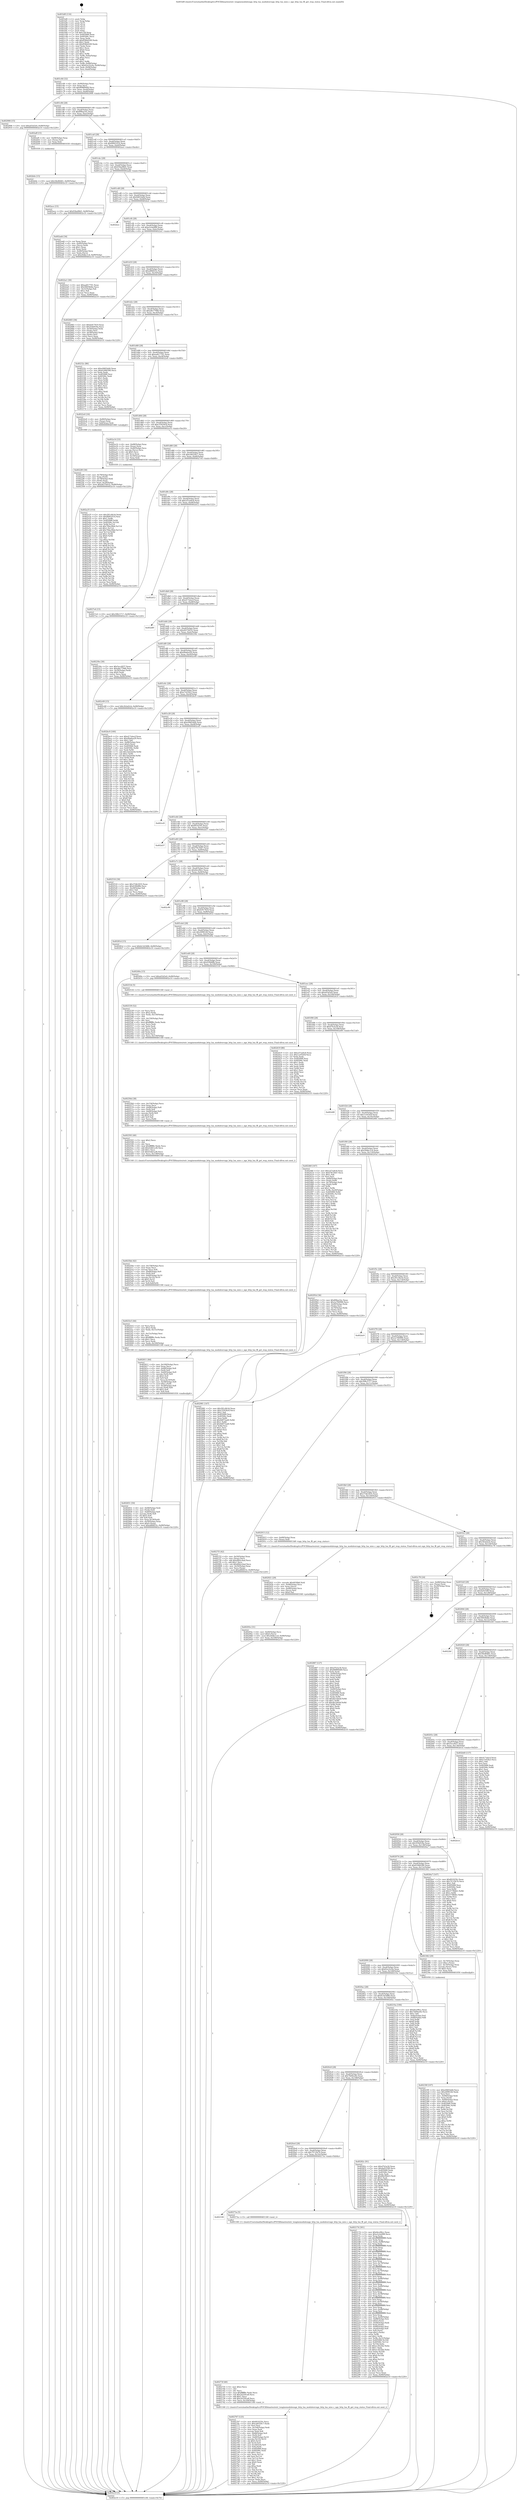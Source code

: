 digraph "0x401bf0" {
  label = "0x401bf0 (/mnt/c/Users/mathe/Desktop/tcc/POCII/binaries/extr_tenginemodulesngx_http_lua_modulesrcngx_http_lua_misc.c_ngx_http_lua_ffi_get_resp_status_Final-ollvm.out::main(0))"
  labelloc = "t"
  node[shape=record]

  Entry [label="",width=0.3,height=0.3,shape=circle,fillcolor=black,style=filled]
  "0x401c64" [label="{
     0x401c64 [32]\l
     | [instrs]\l
     &nbsp;&nbsp;0x401c64 \<+6\>: mov -0x90(%rbp),%eax\l
     &nbsp;&nbsp;0x401c6a \<+2\>: mov %eax,%ecx\l
     &nbsp;&nbsp;0x401c6c \<+6\>: sub $0x80889d49,%ecx\l
     &nbsp;&nbsp;0x401c72 \<+6\>: mov %eax,-0xa4(%rbp)\l
     &nbsp;&nbsp;0x401c78 \<+6\>: mov %ecx,-0xa8(%rbp)\l
     &nbsp;&nbsp;0x401c7e \<+6\>: je 0000000000402906 \<main+0xd16\>\l
  }"]
  "0x402906" [label="{
     0x402906 [15]\l
     | [instrs]\l
     &nbsp;&nbsp;0x402906 \<+10\>: movl $0xa03d3e0,-0x90(%rbp)\l
     &nbsp;&nbsp;0x402910 \<+5\>: jmp 0000000000402e10 \<main+0x1220\>\l
  }"]
  "0x401c84" [label="{
     0x401c84 [28]\l
     | [instrs]\l
     &nbsp;&nbsp;0x401c84 \<+5\>: jmp 0000000000401c89 \<main+0x99\>\l
     &nbsp;&nbsp;0x401c89 \<+6\>: mov -0xa4(%rbp),%eax\l
     &nbsp;&nbsp;0x401c8f \<+5\>: sub $0x89faa1bc,%eax\l
     &nbsp;&nbsp;0x401c94 \<+6\>: mov %eax,-0xac(%rbp)\l
     &nbsp;&nbsp;0x401c9a \<+6\>: je 0000000000402aff \<main+0xf0f\>\l
  }"]
  Exit [label="",width=0.3,height=0.3,shape=circle,fillcolor=black,style=filled,peripheries=2]
  "0x402aff" [label="{
     0x402aff [15]\l
     | [instrs]\l
     &nbsp;&nbsp;0x402aff \<+4\>: mov -0x68(%rbp),%rax\l
     &nbsp;&nbsp;0x402b03 \<+3\>: mov (%rax),%rax\l
     &nbsp;&nbsp;0x402b06 \<+3\>: mov %rax,%rdi\l
     &nbsp;&nbsp;0x402b09 \<+5\>: call 0000000000401030 \<free@plt\>\l
     | [calls]\l
     &nbsp;&nbsp;0x401030 \{1\} (unknown)\l
  }"]
  "0x401ca0" [label="{
     0x401ca0 [28]\l
     | [instrs]\l
     &nbsp;&nbsp;0x401ca0 \<+5\>: jmp 0000000000401ca5 \<main+0xb5\>\l
     &nbsp;&nbsp;0x401ca5 \<+6\>: mov -0xa4(%rbp),%eax\l
     &nbsp;&nbsp;0x401cab \<+5\>: sub $0x8f401014,%eax\l
     &nbsp;&nbsp;0x401cb0 \<+6\>: mov %eax,-0xb0(%rbp)\l
     &nbsp;&nbsp;0x401cb6 \<+6\>: je 0000000000402ace \<main+0xede\>\l
  }"]
  "0x402b0e" [label="{
     0x402b0e [15]\l
     | [instrs]\l
     &nbsp;&nbsp;0x402b0e \<+10\>: movl $0x58e86461,-0x90(%rbp)\l
     &nbsp;&nbsp;0x402b18 \<+5\>: jmp 0000000000402e10 \<main+0x1220\>\l
  }"]
  "0x402ace" [label="{
     0x402ace [15]\l
     | [instrs]\l
     &nbsp;&nbsp;0x402ace \<+10\>: movl $0x93ba98d1,-0x90(%rbp)\l
     &nbsp;&nbsp;0x402ad8 \<+5\>: jmp 0000000000402e10 \<main+0x1220\>\l
  }"]
  "0x401cbc" [label="{
     0x401cbc [28]\l
     | [instrs]\l
     &nbsp;&nbsp;0x401cbc \<+5\>: jmp 0000000000401cc1 \<main+0xd1\>\l
     &nbsp;&nbsp;0x401cc1 \<+6\>: mov -0xa4(%rbp),%eax\l
     &nbsp;&nbsp;0x401cc7 \<+5\>: sub $0x93ba98d1,%eax\l
     &nbsp;&nbsp;0x401ccc \<+6\>: mov %eax,-0xb4(%rbp)\l
     &nbsp;&nbsp;0x401cd2 \<+6\>: je 0000000000402add \<main+0xeed\>\l
  }"]
  "0x402a35" [label="{
     0x402a35 [153]\l
     | [instrs]\l
     &nbsp;&nbsp;0x402a35 \<+5\>: mov $0x281c6b3d,%edx\l
     &nbsp;&nbsp;0x402a3a \<+5\>: mov $0x8f401014,%esi\l
     &nbsp;&nbsp;0x402a3f \<+3\>: mov $0x1,%r8b\l
     &nbsp;&nbsp;0x402a42 \<+8\>: mov 0x405068,%r9d\l
     &nbsp;&nbsp;0x402a4a \<+8\>: mov 0x40506c,%r10d\l
     &nbsp;&nbsp;0x402a52 \<+3\>: mov %r9d,%r11d\l
     &nbsp;&nbsp;0x402a55 \<+7\>: sub $0x794a39b4,%r11d\l
     &nbsp;&nbsp;0x402a5c \<+4\>: sub $0x1,%r11d\l
     &nbsp;&nbsp;0x402a60 \<+7\>: add $0x794a39b4,%r11d\l
     &nbsp;&nbsp;0x402a67 \<+4\>: imul %r11d,%r9d\l
     &nbsp;&nbsp;0x402a6b \<+4\>: and $0x1,%r9d\l
     &nbsp;&nbsp;0x402a6f \<+4\>: cmp $0x0,%r9d\l
     &nbsp;&nbsp;0x402a73 \<+3\>: sete %bl\l
     &nbsp;&nbsp;0x402a76 \<+4\>: cmp $0xa,%r10d\l
     &nbsp;&nbsp;0x402a7a \<+4\>: setl %r14b\l
     &nbsp;&nbsp;0x402a7e \<+3\>: mov %bl,%r15b\l
     &nbsp;&nbsp;0x402a81 \<+4\>: xor $0xff,%r15b\l
     &nbsp;&nbsp;0x402a85 \<+3\>: mov %r14b,%r12b\l
     &nbsp;&nbsp;0x402a88 \<+4\>: xor $0xff,%r12b\l
     &nbsp;&nbsp;0x402a8c \<+4\>: xor $0x0,%r8b\l
     &nbsp;&nbsp;0x402a90 \<+3\>: mov %r15b,%r13b\l
     &nbsp;&nbsp;0x402a93 \<+4\>: and $0x0,%r13b\l
     &nbsp;&nbsp;0x402a97 \<+3\>: and %r8b,%bl\l
     &nbsp;&nbsp;0x402a9a \<+3\>: mov %r12b,%al\l
     &nbsp;&nbsp;0x402a9d \<+2\>: and $0x0,%al\l
     &nbsp;&nbsp;0x402a9f \<+3\>: and %r8b,%r14b\l
     &nbsp;&nbsp;0x402aa2 \<+3\>: or %bl,%r13b\l
     &nbsp;&nbsp;0x402aa5 \<+3\>: or %r14b,%al\l
     &nbsp;&nbsp;0x402aa8 \<+3\>: xor %al,%r13b\l
     &nbsp;&nbsp;0x402aab \<+3\>: or %r12b,%r15b\l
     &nbsp;&nbsp;0x402aae \<+4\>: xor $0xff,%r15b\l
     &nbsp;&nbsp;0x402ab2 \<+4\>: or $0x0,%r8b\l
     &nbsp;&nbsp;0x402ab6 \<+3\>: and %r8b,%r15b\l
     &nbsp;&nbsp;0x402ab9 \<+3\>: or %r15b,%r13b\l
     &nbsp;&nbsp;0x402abc \<+4\>: test $0x1,%r13b\l
     &nbsp;&nbsp;0x402ac0 \<+3\>: cmovne %esi,%edx\l
     &nbsp;&nbsp;0x402ac3 \<+6\>: mov %edx,-0x90(%rbp)\l
     &nbsp;&nbsp;0x402ac9 \<+5\>: jmp 0000000000402e10 \<main+0x1220\>\l
  }"]
  "0x402add" [label="{
     0x402add [34]\l
     | [instrs]\l
     &nbsp;&nbsp;0x402add \<+2\>: xor %eax,%eax\l
     &nbsp;&nbsp;0x402adf \<+4\>: mov -0x40(%rbp),%rcx\l
     &nbsp;&nbsp;0x402ae3 \<+2\>: mov (%rcx),%edx\l
     &nbsp;&nbsp;0x402ae5 \<+3\>: sub $0x1,%eax\l
     &nbsp;&nbsp;0x402ae8 \<+2\>: sub %eax,%edx\l
     &nbsp;&nbsp;0x402aea \<+4\>: mov -0x40(%rbp),%rcx\l
     &nbsp;&nbsp;0x402aee \<+2\>: mov %edx,(%rcx)\l
     &nbsp;&nbsp;0x402af0 \<+10\>: movl $0x20dbc1c4,-0x90(%rbp)\l
     &nbsp;&nbsp;0x402afa \<+5\>: jmp 0000000000402e10 \<main+0x1220\>\l
  }"]
  "0x401cd8" [label="{
     0x401cd8 [28]\l
     | [instrs]\l
     &nbsp;&nbsp;0x401cd8 \<+5\>: jmp 0000000000401cdd \<main+0xed\>\l
     &nbsp;&nbsp;0x401cdd \<+6\>: mov -0xa4(%rbp),%eax\l
     &nbsp;&nbsp;0x401ce3 \<+5\>: sub $0x9d01fa0d,%eax\l
     &nbsp;&nbsp;0x401ce8 \<+6\>: mov %eax,-0xb8(%rbp)\l
     &nbsp;&nbsp;0x401cee \<+6\>: je 0000000000402b2c \<main+0xf3c\>\l
  }"]
  "0x40293e" [label="{
     0x40293e [31]\l
     | [instrs]\l
     &nbsp;&nbsp;0x40293e \<+4\>: mov -0x40(%rbp),%rcx\l
     &nbsp;&nbsp;0x402942 \<+6\>: movl $0x0,(%rcx)\l
     &nbsp;&nbsp;0x402948 \<+10\>: movl $0x20dbc1c4,-0x90(%rbp)\l
     &nbsp;&nbsp;0x402952 \<+6\>: mov %eax,-0x168(%rbp)\l
     &nbsp;&nbsp;0x402958 \<+5\>: jmp 0000000000402e10 \<main+0x1220\>\l
  }"]
  "0x402b2c" [label="{
     0x402b2c\l
  }", style=dashed]
  "0x401cf4" [label="{
     0x401cf4 [28]\l
     | [instrs]\l
     &nbsp;&nbsp;0x401cf4 \<+5\>: jmp 0000000000401cf9 \<main+0x109\>\l
     &nbsp;&nbsp;0x401cf9 \<+6\>: mov -0xa4(%rbp),%eax\l
     &nbsp;&nbsp;0x401cff \<+5\>: sub $0xa3c4e898,%eax\l
     &nbsp;&nbsp;0x401d04 \<+6\>: mov %eax,-0xbc(%rbp)\l
     &nbsp;&nbsp;0x401d0a \<+6\>: je 00000000004022a1 \<main+0x6b1\>\l
  }"]
  "0x402921" [label="{
     0x402921 [29]\l
     | [instrs]\l
     &nbsp;&nbsp;0x402921 \<+10\>: movabs $0x4030b6,%rdi\l
     &nbsp;&nbsp;0x40292b \<+4\>: mov -0x48(%rbp),%rcx\l
     &nbsp;&nbsp;0x40292f \<+2\>: mov %eax,(%rcx)\l
     &nbsp;&nbsp;0x402931 \<+4\>: mov -0x48(%rbp),%rcx\l
     &nbsp;&nbsp;0x402935 \<+2\>: mov (%rcx),%esi\l
     &nbsp;&nbsp;0x402937 \<+2\>: mov $0x0,%al\l
     &nbsp;&nbsp;0x402939 \<+5\>: call 0000000000401040 \<printf@plt\>\l
     | [calls]\l
     &nbsp;&nbsp;0x401040 \{1\} (unknown)\l
  }"]
  "0x4022a1" [label="{
     0x4022a1 [30]\l
     | [instrs]\l
     &nbsp;&nbsp;0x4022a1 \<+5\>: mov $0xaa817701,%eax\l
     &nbsp;&nbsp;0x4022a6 \<+5\>: mov $0x58458d4e,%ecx\l
     &nbsp;&nbsp;0x4022ab \<+3\>: mov -0x31(%rbp),%dl\l
     &nbsp;&nbsp;0x4022ae \<+3\>: test $0x1,%dl\l
     &nbsp;&nbsp;0x4022b1 \<+3\>: cmovne %ecx,%eax\l
     &nbsp;&nbsp;0x4022b4 \<+6\>: mov %eax,-0x90(%rbp)\l
     &nbsp;&nbsp;0x4022ba \<+5\>: jmp 0000000000402e10 \<main+0x1220\>\l
  }"]
  "0x401d10" [label="{
     0x401d10 [28]\l
     | [instrs]\l
     &nbsp;&nbsp;0x401d10 \<+5\>: jmp 0000000000401d15 \<main+0x125\>\l
     &nbsp;&nbsp;0x401d15 \<+6\>: mov -0xa4(%rbp),%eax\l
     &nbsp;&nbsp;0x401d1b \<+5\>: sub $0xa884f23c,%eax\l
     &nbsp;&nbsp;0x401d20 \<+6\>: mov %eax,-0xc0(%rbp)\l
     &nbsp;&nbsp;0x401d26 \<+6\>: je 0000000000402683 \<main+0xa93\>\l
  }"]
  "0x402767" [label="{
     0x402767 [125]\l
     | [instrs]\l
     &nbsp;&nbsp;0x402767 \<+5\>: mov $0xf61025fc,%ecx\l
     &nbsp;&nbsp;0x40276c \<+5\>: mov $0xcb8329c7,%edx\l
     &nbsp;&nbsp;0x402771 \<+2\>: xor %esi,%esi\l
     &nbsp;&nbsp;0x402773 \<+6\>: mov -0x164(%rbp),%edi\l
     &nbsp;&nbsp;0x402779 \<+3\>: imul %eax,%edi\l
     &nbsp;&nbsp;0x40277c \<+3\>: movslq %edi,%r8\l
     &nbsp;&nbsp;0x40277f \<+4\>: mov -0x68(%rbp),%r9\l
     &nbsp;&nbsp;0x402783 \<+3\>: mov (%r9),%r9\l
     &nbsp;&nbsp;0x402786 \<+4\>: mov -0x60(%rbp),%r10\l
     &nbsp;&nbsp;0x40278a \<+3\>: movslq (%r10),%r10\l
     &nbsp;&nbsp;0x40278d \<+4\>: shl $0x5,%r10\l
     &nbsp;&nbsp;0x402791 \<+3\>: add %r10,%r9\l
     &nbsp;&nbsp;0x402794 \<+4\>: mov 0x18(%r9),%r9\l
     &nbsp;&nbsp;0x402798 \<+3\>: mov %r8,(%r9)\l
     &nbsp;&nbsp;0x40279b \<+7\>: mov 0x405068,%eax\l
     &nbsp;&nbsp;0x4027a2 \<+7\>: mov 0x40506c,%edi\l
     &nbsp;&nbsp;0x4027a9 \<+3\>: sub $0x1,%esi\l
     &nbsp;&nbsp;0x4027ac \<+3\>: mov %eax,%r11d\l
     &nbsp;&nbsp;0x4027af \<+3\>: add %esi,%r11d\l
     &nbsp;&nbsp;0x4027b2 \<+4\>: imul %r11d,%eax\l
     &nbsp;&nbsp;0x4027b6 \<+3\>: and $0x1,%eax\l
     &nbsp;&nbsp;0x4027b9 \<+3\>: cmp $0x0,%eax\l
     &nbsp;&nbsp;0x4027bc \<+3\>: sete %bl\l
     &nbsp;&nbsp;0x4027bf \<+3\>: cmp $0xa,%edi\l
     &nbsp;&nbsp;0x4027c2 \<+4\>: setl %r14b\l
     &nbsp;&nbsp;0x4027c6 \<+3\>: mov %bl,%r15b\l
     &nbsp;&nbsp;0x4027c9 \<+3\>: and %r14b,%r15b\l
     &nbsp;&nbsp;0x4027cc \<+3\>: xor %r14b,%bl\l
     &nbsp;&nbsp;0x4027cf \<+3\>: or %bl,%r15b\l
     &nbsp;&nbsp;0x4027d2 \<+4\>: test $0x1,%r15b\l
     &nbsp;&nbsp;0x4027d6 \<+3\>: cmovne %edx,%ecx\l
     &nbsp;&nbsp;0x4027d9 \<+6\>: mov %ecx,-0x90(%rbp)\l
     &nbsp;&nbsp;0x4027df \<+5\>: jmp 0000000000402e10 \<main+0x1220\>\l
  }"]
  "0x402683" [label="{
     0x402683 [36]\l
     | [instrs]\l
     &nbsp;&nbsp;0x402683 \<+5\>: mov $0xfe917610,%eax\l
     &nbsp;&nbsp;0x402688 \<+5\>: mov $0x5f3b918a,%ecx\l
     &nbsp;&nbsp;0x40268d \<+4\>: mov -0x50(%rbp),%rdx\l
     &nbsp;&nbsp;0x402691 \<+2\>: mov (%rdx),%esi\l
     &nbsp;&nbsp;0x402693 \<+4\>: mov -0x58(%rbp),%rdx\l
     &nbsp;&nbsp;0x402697 \<+2\>: cmp (%rdx),%esi\l
     &nbsp;&nbsp;0x402699 \<+3\>: cmovl %ecx,%eax\l
     &nbsp;&nbsp;0x40269c \<+6\>: mov %eax,-0x90(%rbp)\l
     &nbsp;&nbsp;0x4026a2 \<+5\>: jmp 0000000000402e10 \<main+0x1220\>\l
  }"]
  "0x401d2c" [label="{
     0x401d2c [28]\l
     | [instrs]\l
     &nbsp;&nbsp;0x401d2c \<+5\>: jmp 0000000000401d31 \<main+0x141\>\l
     &nbsp;&nbsp;0x401d31 \<+6\>: mov -0xa4(%rbp),%eax\l
     &nbsp;&nbsp;0x401d37 \<+5\>: sub $0xa8e77946,%eax\l
     &nbsp;&nbsp;0x401d3c \<+6\>: mov %eax,-0xc4(%rbp)\l
     &nbsp;&nbsp;0x401d42 \<+6\>: je 000000000040232c \<main+0x73c\>\l
  }"]
  "0x40273f" [label="{
     0x40273f [40]\l
     | [instrs]\l
     &nbsp;&nbsp;0x40273f \<+5\>: mov $0x2,%ecx\l
     &nbsp;&nbsp;0x402744 \<+1\>: cltd\l
     &nbsp;&nbsp;0x402745 \<+2\>: idiv %ecx\l
     &nbsp;&nbsp;0x402747 \<+6\>: imul $0xfffffffe,%edx,%ecx\l
     &nbsp;&nbsp;0x40274d \<+6\>: sub $0x2d320ca8,%ecx\l
     &nbsp;&nbsp;0x402753 \<+3\>: add $0x1,%ecx\l
     &nbsp;&nbsp;0x402756 \<+6\>: add $0x2d320ca8,%ecx\l
     &nbsp;&nbsp;0x40275c \<+6\>: mov %ecx,-0x164(%rbp)\l
     &nbsp;&nbsp;0x402762 \<+5\>: call 0000000000401160 \<next_i\>\l
     | [calls]\l
     &nbsp;&nbsp;0x401160 \{1\} (/mnt/c/Users/mathe/Desktop/tcc/POCII/binaries/extr_tenginemodulesngx_http_lua_modulesrcngx_http_lua_misc.c_ngx_http_lua_ffi_get_resp_status_Final-ollvm.out::next_i)\l
  }"]
  "0x40232c" [label="{
     0x40232c [86]\l
     | [instrs]\l
     &nbsp;&nbsp;0x40232c \<+5\>: mov $0xe9465dd4,%eax\l
     &nbsp;&nbsp;0x402331 \<+5\>: mov $0x61684306,%ecx\l
     &nbsp;&nbsp;0x402336 \<+2\>: xor %edx,%edx\l
     &nbsp;&nbsp;0x402338 \<+7\>: mov 0x405068,%esi\l
     &nbsp;&nbsp;0x40233f \<+7\>: mov 0x40506c,%edi\l
     &nbsp;&nbsp;0x402346 \<+3\>: sub $0x1,%edx\l
     &nbsp;&nbsp;0x402349 \<+3\>: mov %esi,%r8d\l
     &nbsp;&nbsp;0x40234c \<+3\>: add %edx,%r8d\l
     &nbsp;&nbsp;0x40234f \<+4\>: imul %r8d,%esi\l
     &nbsp;&nbsp;0x402353 \<+3\>: and $0x1,%esi\l
     &nbsp;&nbsp;0x402356 \<+3\>: cmp $0x0,%esi\l
     &nbsp;&nbsp;0x402359 \<+4\>: sete %r9b\l
     &nbsp;&nbsp;0x40235d \<+3\>: cmp $0xa,%edi\l
     &nbsp;&nbsp;0x402360 \<+4\>: setl %r10b\l
     &nbsp;&nbsp;0x402364 \<+3\>: mov %r9b,%r11b\l
     &nbsp;&nbsp;0x402367 \<+3\>: and %r10b,%r11b\l
     &nbsp;&nbsp;0x40236a \<+3\>: xor %r10b,%r9b\l
     &nbsp;&nbsp;0x40236d \<+3\>: or %r9b,%r11b\l
     &nbsp;&nbsp;0x402370 \<+4\>: test $0x1,%r11b\l
     &nbsp;&nbsp;0x402374 \<+3\>: cmovne %ecx,%eax\l
     &nbsp;&nbsp;0x402377 \<+6\>: mov %eax,-0x90(%rbp)\l
     &nbsp;&nbsp;0x40237d \<+5\>: jmp 0000000000402e10 \<main+0x1220\>\l
  }"]
  "0x401d48" [label="{
     0x401d48 [28]\l
     | [instrs]\l
     &nbsp;&nbsp;0x401d48 \<+5\>: jmp 0000000000401d4d \<main+0x15d\>\l
     &nbsp;&nbsp;0x401d4d \<+6\>: mov -0xa4(%rbp),%eax\l
     &nbsp;&nbsp;0x401d53 \<+5\>: sub $0xaa817701,%eax\l
     &nbsp;&nbsp;0x401d58 \<+6\>: mov %eax,-0xc8(%rbp)\l
     &nbsp;&nbsp;0x401d5e \<+6\>: je 00000000004022e0 \<main+0x6f0\>\l
  }"]
  "0x402100" [label="{
     0x402100\l
  }", style=dashed]
  "0x4022e0" [label="{
     0x4022e0 [16]\l
     | [instrs]\l
     &nbsp;&nbsp;0x4022e0 \<+4\>: mov -0x80(%rbp),%rax\l
     &nbsp;&nbsp;0x4022e4 \<+3\>: mov (%rax),%rax\l
     &nbsp;&nbsp;0x4022e7 \<+4\>: mov 0x8(%rax),%rdi\l
     &nbsp;&nbsp;0x4022eb \<+5\>: call 0000000000401060 \<atoi@plt\>\l
     | [calls]\l
     &nbsp;&nbsp;0x401060 \{1\} (unknown)\l
  }"]
  "0x401d64" [label="{
     0x401d64 [28]\l
     | [instrs]\l
     &nbsp;&nbsp;0x401d64 \<+5\>: jmp 0000000000401d69 \<main+0x179\>\l
     &nbsp;&nbsp;0x401d69 \<+6\>: mov -0xa4(%rbp),%eax\l
     &nbsp;&nbsp;0x401d6f \<+5\>: sub $0xc55934c8,%eax\l
     &nbsp;&nbsp;0x401d74 \<+6\>: mov %eax,-0xcc(%rbp)\l
     &nbsp;&nbsp;0x401d7a \<+6\>: je 0000000000402a14 \<main+0xe24\>\l
  }"]
  "0x40273a" [label="{
     0x40273a [5]\l
     | [instrs]\l
     &nbsp;&nbsp;0x40273a \<+5\>: call 0000000000401160 \<next_i\>\l
     | [calls]\l
     &nbsp;&nbsp;0x401160 \{1\} (/mnt/c/Users/mathe/Desktop/tcc/POCII/binaries/extr_tenginemodulesngx_http_lua_modulesrcngx_http_lua_misc.c_ngx_http_lua_ffi_get_resp_status_Final-ollvm.out::next_i)\l
  }"]
  "0x402a14" [label="{
     0x402a14 [33]\l
     | [instrs]\l
     &nbsp;&nbsp;0x402a14 \<+4\>: mov -0x68(%rbp),%rax\l
     &nbsp;&nbsp;0x402a18 \<+3\>: mov (%rax),%rax\l
     &nbsp;&nbsp;0x402a1b \<+4\>: mov -0x40(%rbp),%rcx\l
     &nbsp;&nbsp;0x402a1f \<+3\>: movslq (%rcx),%rcx\l
     &nbsp;&nbsp;0x402a22 \<+4\>: shl $0x5,%rcx\l
     &nbsp;&nbsp;0x402a26 \<+3\>: add %rcx,%rax\l
     &nbsp;&nbsp;0x402a29 \<+4\>: mov 0x18(%rax),%rax\l
     &nbsp;&nbsp;0x402a2d \<+3\>: mov %rax,%rdi\l
     &nbsp;&nbsp;0x402a30 \<+5\>: call 0000000000401030 \<free@plt\>\l
     | [calls]\l
     &nbsp;&nbsp;0x401030 \{1\} (unknown)\l
  }"]
  "0x401d80" [label="{
     0x401d80 [28]\l
     | [instrs]\l
     &nbsp;&nbsp;0x401d80 \<+5\>: jmp 0000000000401d85 \<main+0x195\>\l
     &nbsp;&nbsp;0x401d85 \<+6\>: mov -0xa4(%rbp),%eax\l
     &nbsp;&nbsp;0x401d8b \<+5\>: sub $0xcb8329c7,%eax\l
     &nbsp;&nbsp;0x401d90 \<+6\>: mov %eax,-0xd0(%rbp)\l
     &nbsp;&nbsp;0x401d96 \<+6\>: je 00000000004027e4 \<main+0xbf4\>\l
  }"]
  "0x402651" [label="{
     0x402651 [50]\l
     | [instrs]\l
     &nbsp;&nbsp;0x402651 \<+4\>: mov -0x68(%rbp),%rdi\l
     &nbsp;&nbsp;0x402655 \<+3\>: mov (%rdi),%rdi\l
     &nbsp;&nbsp;0x402658 \<+4\>: mov -0x60(%rbp),%r8\l
     &nbsp;&nbsp;0x40265c \<+3\>: movslq (%r8),%r8\l
     &nbsp;&nbsp;0x40265f \<+4\>: shl $0x5,%r8\l
     &nbsp;&nbsp;0x402663 \<+3\>: add %r8,%rdi\l
     &nbsp;&nbsp;0x402666 \<+4\>: mov %rax,0x18(%rdi)\l
     &nbsp;&nbsp;0x40266a \<+4\>: mov -0x50(%rbp),%rax\l
     &nbsp;&nbsp;0x40266e \<+6\>: movl $0x0,(%rax)\l
     &nbsp;&nbsp;0x402674 \<+10\>: movl $0xa884f23c,-0x90(%rbp)\l
     &nbsp;&nbsp;0x40267e \<+5\>: jmp 0000000000402e10 \<main+0x1220\>\l
  }"]
  "0x4027e4" [label="{
     0x4027e4 [15]\l
     | [instrs]\l
     &nbsp;&nbsp;0x4027e4 \<+10\>: movl $0x308c5717,-0x90(%rbp)\l
     &nbsp;&nbsp;0x4027ee \<+5\>: jmp 0000000000402e10 \<main+0x1220\>\l
  }"]
  "0x401d9c" [label="{
     0x401d9c [28]\l
     | [instrs]\l
     &nbsp;&nbsp;0x401d9c \<+5\>: jmp 0000000000401da1 \<main+0x1b1\>\l
     &nbsp;&nbsp;0x401da1 \<+6\>: mov -0xa4(%rbp),%eax\l
     &nbsp;&nbsp;0x401da7 \<+5\>: sub $0xcd7ea6c8,%eax\l
     &nbsp;&nbsp;0x401dac \<+6\>: mov %eax,-0xd4(%rbp)\l
     &nbsp;&nbsp;0x401db2 \<+6\>: je 0000000000402d12 \<main+0x1122\>\l
  }"]
  "0x402611" [label="{
     0x402611 [64]\l
     | [instrs]\l
     &nbsp;&nbsp;0x402611 \<+6\>: mov -0x160(%rbp),%ecx\l
     &nbsp;&nbsp;0x402617 \<+3\>: imul %eax,%ecx\l
     &nbsp;&nbsp;0x40261a \<+4\>: mov -0x68(%rbp),%r8\l
     &nbsp;&nbsp;0x40261e \<+3\>: mov (%r8),%r8\l
     &nbsp;&nbsp;0x402621 \<+4\>: mov -0x60(%rbp),%r9\l
     &nbsp;&nbsp;0x402625 \<+3\>: movslq (%r9),%r9\l
     &nbsp;&nbsp;0x402628 \<+4\>: shl $0x5,%r9\l
     &nbsp;&nbsp;0x40262c \<+3\>: add %r9,%r8\l
     &nbsp;&nbsp;0x40262f \<+4\>: mov %ecx,0x10(%r8)\l
     &nbsp;&nbsp;0x402633 \<+4\>: mov -0x58(%rbp),%r8\l
     &nbsp;&nbsp;0x402637 \<+7\>: movl $0x1,(%r8)\l
     &nbsp;&nbsp;0x40263e \<+4\>: mov -0x58(%rbp),%r8\l
     &nbsp;&nbsp;0x402642 \<+3\>: movslq (%r8),%r8\l
     &nbsp;&nbsp;0x402645 \<+4\>: shl $0x3,%r8\l
     &nbsp;&nbsp;0x402649 \<+3\>: mov %r8,%rdi\l
     &nbsp;&nbsp;0x40264c \<+5\>: call 0000000000401050 \<malloc@plt\>\l
     | [calls]\l
     &nbsp;&nbsp;0x401050 \{1\} (unknown)\l
  }"]
  "0x402d12" [label="{
     0x402d12\l
  }", style=dashed]
  "0x401db8" [label="{
     0x401db8 [28]\l
     | [instrs]\l
     &nbsp;&nbsp;0x401db8 \<+5\>: jmp 0000000000401dbd \<main+0x1cd\>\l
     &nbsp;&nbsp;0x401dbd \<+6\>: mov -0xa4(%rbp),%eax\l
     &nbsp;&nbsp;0x401dc3 \<+5\>: sub $0xd17ebecf,%eax\l
     &nbsp;&nbsp;0x401dc8 \<+6\>: mov %eax,-0xd8(%rbp)\l
     &nbsp;&nbsp;0x401dce \<+6\>: je 0000000000402df9 \<main+0x1209\>\l
  }"]
  "0x4025e5" [label="{
     0x4025e5 [44]\l
     | [instrs]\l
     &nbsp;&nbsp;0x4025e5 \<+2\>: xor %ecx,%ecx\l
     &nbsp;&nbsp;0x4025e7 \<+5\>: mov $0x2,%edx\l
     &nbsp;&nbsp;0x4025ec \<+6\>: mov %edx,-0x15c(%rbp)\l
     &nbsp;&nbsp;0x4025f2 \<+1\>: cltd\l
     &nbsp;&nbsp;0x4025f3 \<+6\>: mov -0x15c(%rbp),%esi\l
     &nbsp;&nbsp;0x4025f9 \<+2\>: idiv %esi\l
     &nbsp;&nbsp;0x4025fb \<+6\>: imul $0xfffffffe,%edx,%edx\l
     &nbsp;&nbsp;0x402601 \<+3\>: sub $0x1,%ecx\l
     &nbsp;&nbsp;0x402604 \<+2\>: sub %ecx,%edx\l
     &nbsp;&nbsp;0x402606 \<+6\>: mov %edx,-0x160(%rbp)\l
     &nbsp;&nbsp;0x40260c \<+5\>: call 0000000000401160 \<next_i\>\l
     | [calls]\l
     &nbsp;&nbsp;0x401160 \{1\} (/mnt/c/Users/mathe/Desktop/tcc/POCII/binaries/extr_tenginemodulesngx_http_lua_modulesrcngx_http_lua_misc.c_ngx_http_lua_ffi_get_resp_status_Final-ollvm.out::next_i)\l
  }"]
  "0x402df9" [label="{
     0x402df9\l
  }", style=dashed]
  "0x401dd4" [label="{
     0x401dd4 [28]\l
     | [instrs]\l
     &nbsp;&nbsp;0x401dd4 \<+5\>: jmp 0000000000401dd9 \<main+0x1e9\>\l
     &nbsp;&nbsp;0x401dd9 \<+6\>: mov -0xa4(%rbp),%eax\l
     &nbsp;&nbsp;0x401ddf \<+5\>: sub $0xd437b032,%eax\l
     &nbsp;&nbsp;0x401de4 \<+6\>: mov %eax,-0xdc(%rbp)\l
     &nbsp;&nbsp;0x401dea \<+6\>: je 000000000040230e \<main+0x71e\>\l
  }"]
  "0x4025bb" [label="{
     0x4025bb [42]\l
     | [instrs]\l
     &nbsp;&nbsp;0x4025bb \<+6\>: mov -0x158(%rbp),%ecx\l
     &nbsp;&nbsp;0x4025c1 \<+3\>: imul %eax,%ecx\l
     &nbsp;&nbsp;0x4025c4 \<+3\>: movslq %ecx,%r8\l
     &nbsp;&nbsp;0x4025c7 \<+4\>: mov -0x68(%rbp),%r9\l
     &nbsp;&nbsp;0x4025cb \<+3\>: mov (%r9),%r9\l
     &nbsp;&nbsp;0x4025ce \<+4\>: mov -0x60(%rbp),%r10\l
     &nbsp;&nbsp;0x4025d2 \<+3\>: movslq (%r10),%r10\l
     &nbsp;&nbsp;0x4025d5 \<+4\>: shl $0x5,%r10\l
     &nbsp;&nbsp;0x4025d9 \<+3\>: add %r10,%r9\l
     &nbsp;&nbsp;0x4025dc \<+4\>: mov %r8,0x8(%r9)\l
     &nbsp;&nbsp;0x4025e0 \<+5\>: call 0000000000401160 \<next_i\>\l
     | [calls]\l
     &nbsp;&nbsp;0x401160 \{1\} (/mnt/c/Users/mathe/Desktop/tcc/POCII/binaries/extr_tenginemodulesngx_http_lua_modulesrcngx_http_lua_misc.c_ngx_http_lua_ffi_get_resp_status_Final-ollvm.out::next_i)\l
  }"]
  "0x40230e" [label="{
     0x40230e [30]\l
     | [instrs]\l
     &nbsp;&nbsp;0x40230e \<+5\>: mov $0x5ecc6f37,%eax\l
     &nbsp;&nbsp;0x402313 \<+5\>: mov $0xa8e77946,%ecx\l
     &nbsp;&nbsp;0x402318 \<+3\>: mov -0x30(%rbp),%edx\l
     &nbsp;&nbsp;0x40231b \<+3\>: cmp $0x0,%edx\l
     &nbsp;&nbsp;0x40231e \<+3\>: cmove %ecx,%eax\l
     &nbsp;&nbsp;0x402321 \<+6\>: mov %eax,-0x90(%rbp)\l
     &nbsp;&nbsp;0x402327 \<+5\>: jmp 0000000000402e10 \<main+0x1220\>\l
  }"]
  "0x401df0" [label="{
     0x401df0 [28]\l
     | [instrs]\l
     &nbsp;&nbsp;0x401df0 \<+5\>: jmp 0000000000401df5 \<main+0x205\>\l
     &nbsp;&nbsp;0x401df5 \<+6\>: mov -0xa4(%rbp),%eax\l
     &nbsp;&nbsp;0x401dfb \<+5\>: sub $0xd9a6ea29,%eax\l
     &nbsp;&nbsp;0x401e00 \<+6\>: mov %eax,-0xe0(%rbp)\l
     &nbsp;&nbsp;0x401e06 \<+6\>: je 0000000000402c69 \<main+0x1079\>\l
  }"]
  "0x402593" [label="{
     0x402593 [40]\l
     | [instrs]\l
     &nbsp;&nbsp;0x402593 \<+5\>: mov $0x2,%ecx\l
     &nbsp;&nbsp;0x402598 \<+1\>: cltd\l
     &nbsp;&nbsp;0x402599 \<+2\>: idiv %ecx\l
     &nbsp;&nbsp;0x40259b \<+6\>: imul $0xfffffffe,%edx,%ecx\l
     &nbsp;&nbsp;0x4025a1 \<+6\>: add $0x43db1a36,%ecx\l
     &nbsp;&nbsp;0x4025a7 \<+3\>: add $0x1,%ecx\l
     &nbsp;&nbsp;0x4025aa \<+6\>: sub $0x43db1a36,%ecx\l
     &nbsp;&nbsp;0x4025b0 \<+6\>: mov %ecx,-0x158(%rbp)\l
     &nbsp;&nbsp;0x4025b6 \<+5\>: call 0000000000401160 \<next_i\>\l
     | [calls]\l
     &nbsp;&nbsp;0x401160 \{1\} (/mnt/c/Users/mathe/Desktop/tcc/POCII/binaries/extr_tenginemodulesngx_http_lua_modulesrcngx_http_lua_misc.c_ngx_http_lua_ffi_get_resp_status_Final-ollvm.out::next_i)\l
  }"]
  "0x402c69" [label="{
     0x402c69 [15]\l
     | [instrs]\l
     &nbsp;&nbsp;0x402c69 \<+10\>: movl $0x3fcbd2cb,-0x90(%rbp)\l
     &nbsp;&nbsp;0x402c73 \<+5\>: jmp 0000000000402e10 \<main+0x1220\>\l
  }"]
  "0x401e0c" [label="{
     0x401e0c [28]\l
     | [instrs]\l
     &nbsp;&nbsp;0x401e0c \<+5\>: jmp 0000000000401e11 \<main+0x221\>\l
     &nbsp;&nbsp;0x401e11 \<+6\>: mov -0xa4(%rbp),%eax\l
     &nbsp;&nbsp;0x401e17 \<+5\>: sub $0xe7e03fa3,%eax\l
     &nbsp;&nbsp;0x401e1c \<+6\>: mov %eax,-0xe4(%rbp)\l
     &nbsp;&nbsp;0x401e22 \<+6\>: je 0000000000402bc9 \<main+0xfd9\>\l
  }"]
  "0x40256d" [label="{
     0x40256d [38]\l
     | [instrs]\l
     &nbsp;&nbsp;0x40256d \<+6\>: mov -0x154(%rbp),%ecx\l
     &nbsp;&nbsp;0x402573 \<+3\>: imul %eax,%ecx\l
     &nbsp;&nbsp;0x402576 \<+4\>: mov -0x68(%rbp),%r8\l
     &nbsp;&nbsp;0x40257a \<+3\>: mov (%r8),%r8\l
     &nbsp;&nbsp;0x40257d \<+4\>: mov -0x60(%rbp),%r9\l
     &nbsp;&nbsp;0x402581 \<+3\>: movslq (%r9),%r9\l
     &nbsp;&nbsp;0x402584 \<+4\>: shl $0x5,%r9\l
     &nbsp;&nbsp;0x402588 \<+3\>: add %r9,%r8\l
     &nbsp;&nbsp;0x40258b \<+3\>: mov %ecx,(%r8)\l
     &nbsp;&nbsp;0x40258e \<+5\>: call 0000000000401160 \<next_i\>\l
     | [calls]\l
     &nbsp;&nbsp;0x401160 \{1\} (/mnt/c/Users/mathe/Desktop/tcc/POCII/binaries/extr_tenginemodulesngx_http_lua_modulesrcngx_http_lua_misc.c_ngx_http_lua_ffi_get_resp_status_Final-ollvm.out::next_i)\l
  }"]
  "0x402bc9" [label="{
     0x402bc9 [160]\l
     | [instrs]\l
     &nbsp;&nbsp;0x402bc9 \<+5\>: mov $0xd17ebecf,%eax\l
     &nbsp;&nbsp;0x402bce \<+5\>: mov $0xd9a6ea29,%ecx\l
     &nbsp;&nbsp;0x402bd3 \<+2\>: mov $0x1,%dl\l
     &nbsp;&nbsp;0x402bd5 \<+7\>: mov -0x88(%rbp),%rsi\l
     &nbsp;&nbsp;0x402bdc \<+6\>: movl $0x0,(%rsi)\l
     &nbsp;&nbsp;0x402be2 \<+7\>: mov 0x405068,%edi\l
     &nbsp;&nbsp;0x402be9 \<+8\>: mov 0x40506c,%r8d\l
     &nbsp;&nbsp;0x402bf1 \<+3\>: mov %edi,%r9d\l
     &nbsp;&nbsp;0x402bf4 \<+7\>: add $0x1bd2de0d,%r9d\l
     &nbsp;&nbsp;0x402bfb \<+4\>: sub $0x1,%r9d\l
     &nbsp;&nbsp;0x402bff \<+7\>: sub $0x1bd2de0d,%r9d\l
     &nbsp;&nbsp;0x402c06 \<+4\>: imul %r9d,%edi\l
     &nbsp;&nbsp;0x402c0a \<+3\>: and $0x1,%edi\l
     &nbsp;&nbsp;0x402c0d \<+3\>: cmp $0x0,%edi\l
     &nbsp;&nbsp;0x402c10 \<+4\>: sete %r10b\l
     &nbsp;&nbsp;0x402c14 \<+4\>: cmp $0xa,%r8d\l
     &nbsp;&nbsp;0x402c18 \<+4\>: setl %r11b\l
     &nbsp;&nbsp;0x402c1c \<+3\>: mov %r10b,%bl\l
     &nbsp;&nbsp;0x402c1f \<+3\>: xor $0xff,%bl\l
     &nbsp;&nbsp;0x402c22 \<+3\>: mov %r11b,%r14b\l
     &nbsp;&nbsp;0x402c25 \<+4\>: xor $0xff,%r14b\l
     &nbsp;&nbsp;0x402c29 \<+3\>: xor $0x0,%dl\l
     &nbsp;&nbsp;0x402c2c \<+3\>: mov %bl,%r15b\l
     &nbsp;&nbsp;0x402c2f \<+4\>: and $0x0,%r15b\l
     &nbsp;&nbsp;0x402c33 \<+3\>: and %dl,%r10b\l
     &nbsp;&nbsp;0x402c36 \<+3\>: mov %r14b,%r12b\l
     &nbsp;&nbsp;0x402c39 \<+4\>: and $0x0,%r12b\l
     &nbsp;&nbsp;0x402c3d \<+3\>: and %dl,%r11b\l
     &nbsp;&nbsp;0x402c40 \<+3\>: or %r10b,%r15b\l
     &nbsp;&nbsp;0x402c43 \<+3\>: or %r11b,%r12b\l
     &nbsp;&nbsp;0x402c46 \<+3\>: xor %r12b,%r15b\l
     &nbsp;&nbsp;0x402c49 \<+3\>: or %r14b,%bl\l
     &nbsp;&nbsp;0x402c4c \<+3\>: xor $0xff,%bl\l
     &nbsp;&nbsp;0x402c4f \<+3\>: or $0x0,%dl\l
     &nbsp;&nbsp;0x402c52 \<+2\>: and %dl,%bl\l
     &nbsp;&nbsp;0x402c54 \<+3\>: or %bl,%r15b\l
     &nbsp;&nbsp;0x402c57 \<+4\>: test $0x1,%r15b\l
     &nbsp;&nbsp;0x402c5b \<+3\>: cmovne %ecx,%eax\l
     &nbsp;&nbsp;0x402c5e \<+6\>: mov %eax,-0x90(%rbp)\l
     &nbsp;&nbsp;0x402c64 \<+5\>: jmp 0000000000402e10 \<main+0x1220\>\l
  }"]
  "0x401e28" [label="{
     0x401e28 [28]\l
     | [instrs]\l
     &nbsp;&nbsp;0x401e28 \<+5\>: jmp 0000000000401e2d \<main+0x23d\>\l
     &nbsp;&nbsp;0x401e2d \<+6\>: mov -0xa4(%rbp),%eax\l
     &nbsp;&nbsp;0x401e33 \<+5\>: sub $0xe9465dd4,%eax\l
     &nbsp;&nbsp;0x401e38 \<+6\>: mov %eax,-0xe8(%rbp)\l
     &nbsp;&nbsp;0x401e3e \<+6\>: je 0000000000402cd5 \<main+0x10e5\>\l
  }"]
  "0x402539" [label="{
     0x402539 [52]\l
     | [instrs]\l
     &nbsp;&nbsp;0x402539 \<+2\>: xor %ecx,%ecx\l
     &nbsp;&nbsp;0x40253b \<+5\>: mov $0x2,%edx\l
     &nbsp;&nbsp;0x402540 \<+6\>: mov %edx,-0x150(%rbp)\l
     &nbsp;&nbsp;0x402546 \<+1\>: cltd\l
     &nbsp;&nbsp;0x402547 \<+6\>: mov -0x150(%rbp),%esi\l
     &nbsp;&nbsp;0x40254d \<+2\>: idiv %esi\l
     &nbsp;&nbsp;0x40254f \<+6\>: imul $0xfffffffe,%edx,%edx\l
     &nbsp;&nbsp;0x402555 \<+2\>: mov %ecx,%edi\l
     &nbsp;&nbsp;0x402557 \<+2\>: sub %edx,%edi\l
     &nbsp;&nbsp;0x402559 \<+2\>: mov %ecx,%edx\l
     &nbsp;&nbsp;0x40255b \<+3\>: sub $0x1,%edx\l
     &nbsp;&nbsp;0x40255e \<+2\>: add %edx,%edi\l
     &nbsp;&nbsp;0x402560 \<+2\>: sub %edi,%ecx\l
     &nbsp;&nbsp;0x402562 \<+6\>: mov %ecx,-0x154(%rbp)\l
     &nbsp;&nbsp;0x402568 \<+5\>: call 0000000000401160 \<next_i\>\l
     | [calls]\l
     &nbsp;&nbsp;0x401160 \{1\} (/mnt/c/Users/mathe/Desktop/tcc/POCII/binaries/extr_tenginemodulesngx_http_lua_modulesrcngx_http_lua_misc.c_ngx_http_lua_ffi_get_resp_status_Final-ollvm.out::next_i)\l
  }"]
  "0x402cd5" [label="{
     0x402cd5\l
  }", style=dashed]
  "0x401e44" [label="{
     0x401e44 [28]\l
     | [instrs]\l
     &nbsp;&nbsp;0x401e44 \<+5\>: jmp 0000000000401e49 \<main+0x259\>\l
     &nbsp;&nbsp;0x401e49 \<+6\>: mov -0xa4(%rbp),%eax\l
     &nbsp;&nbsp;0x401e4f \<+5\>: sub $0xf61025fc,%eax\l
     &nbsp;&nbsp;0x401e54 \<+6\>: mov %eax,-0xec(%rbp)\l
     &nbsp;&nbsp;0x401e5a \<+6\>: je 0000000000402d37 \<main+0x1147\>\l
  }"]
  "0x40239f" [label="{
     0x40239f [107]\l
     | [instrs]\l
     &nbsp;&nbsp;0x40239f \<+5\>: mov $0xe9465dd4,%ecx\l
     &nbsp;&nbsp;0x4023a4 \<+5\>: mov $0x2698144,%edx\l
     &nbsp;&nbsp;0x4023a9 \<+2\>: xor %esi,%esi\l
     &nbsp;&nbsp;0x4023ab \<+4\>: mov -0x68(%rbp),%rdi\l
     &nbsp;&nbsp;0x4023af \<+3\>: mov %rax,(%rdi)\l
     &nbsp;&nbsp;0x4023b2 \<+4\>: mov -0x60(%rbp),%rax\l
     &nbsp;&nbsp;0x4023b6 \<+6\>: movl $0x0,(%rax)\l
     &nbsp;&nbsp;0x4023bc \<+8\>: mov 0x405068,%r8d\l
     &nbsp;&nbsp;0x4023c4 \<+8\>: mov 0x40506c,%r9d\l
     &nbsp;&nbsp;0x4023cc \<+3\>: sub $0x1,%esi\l
     &nbsp;&nbsp;0x4023cf \<+3\>: mov %r8d,%r10d\l
     &nbsp;&nbsp;0x4023d2 \<+3\>: add %esi,%r10d\l
     &nbsp;&nbsp;0x4023d5 \<+4\>: imul %r10d,%r8d\l
     &nbsp;&nbsp;0x4023d9 \<+4\>: and $0x1,%r8d\l
     &nbsp;&nbsp;0x4023dd \<+4\>: cmp $0x0,%r8d\l
     &nbsp;&nbsp;0x4023e1 \<+4\>: sete %r11b\l
     &nbsp;&nbsp;0x4023e5 \<+4\>: cmp $0xa,%r9d\l
     &nbsp;&nbsp;0x4023e9 \<+3\>: setl %bl\l
     &nbsp;&nbsp;0x4023ec \<+3\>: mov %r11b,%r14b\l
     &nbsp;&nbsp;0x4023ef \<+3\>: and %bl,%r14b\l
     &nbsp;&nbsp;0x4023f2 \<+3\>: xor %bl,%r11b\l
     &nbsp;&nbsp;0x4023f5 \<+3\>: or %r11b,%r14b\l
     &nbsp;&nbsp;0x4023f8 \<+4\>: test $0x1,%r14b\l
     &nbsp;&nbsp;0x4023fc \<+3\>: cmovne %edx,%ecx\l
     &nbsp;&nbsp;0x4023ff \<+6\>: mov %ecx,-0x90(%rbp)\l
     &nbsp;&nbsp;0x402405 \<+5\>: jmp 0000000000402e10 \<main+0x1220\>\l
  }"]
  "0x402d37" [label="{
     0x402d37\l
  }", style=dashed]
  "0x401e60" [label="{
     0x401e60 [28]\l
     | [instrs]\l
     &nbsp;&nbsp;0x401e60 \<+5\>: jmp 0000000000401e65 \<main+0x275\>\l
     &nbsp;&nbsp;0x401e65 \<+6\>: mov -0xa4(%rbp),%eax\l
     &nbsp;&nbsp;0x401e6b \<+5\>: sub $0xf78c50d7,%eax\l
     &nbsp;&nbsp;0x401e70 \<+6\>: mov %eax,-0xf0(%rbp)\l
     &nbsp;&nbsp;0x401e76 \<+6\>: je 0000000000402516 \<main+0x926\>\l
  }"]
  "0x4022f0" [label="{
     0x4022f0 [30]\l
     | [instrs]\l
     &nbsp;&nbsp;0x4022f0 \<+4\>: mov -0x78(%rbp),%rdi\l
     &nbsp;&nbsp;0x4022f4 \<+2\>: mov %eax,(%rdi)\l
     &nbsp;&nbsp;0x4022f6 \<+4\>: mov -0x78(%rbp),%rdi\l
     &nbsp;&nbsp;0x4022fa \<+2\>: mov (%rdi),%eax\l
     &nbsp;&nbsp;0x4022fc \<+3\>: mov %eax,-0x30(%rbp)\l
     &nbsp;&nbsp;0x4022ff \<+10\>: movl $0xd437b032,-0x90(%rbp)\l
     &nbsp;&nbsp;0x402309 \<+5\>: jmp 0000000000402e10 \<main+0x1220\>\l
  }"]
  "0x402516" [label="{
     0x402516 [30]\l
     | [instrs]\l
     &nbsp;&nbsp;0x402516 \<+5\>: mov $0x37db1835,%eax\l
     &nbsp;&nbsp;0x40251b \<+5\>: mov $0x430b88b,%ecx\l
     &nbsp;&nbsp;0x402520 \<+3\>: mov -0x29(%rbp),%dl\l
     &nbsp;&nbsp;0x402523 \<+3\>: test $0x1,%dl\l
     &nbsp;&nbsp;0x402526 \<+3\>: cmovne %ecx,%eax\l
     &nbsp;&nbsp;0x402529 \<+6\>: mov %eax,-0x90(%rbp)\l
     &nbsp;&nbsp;0x40252f \<+5\>: jmp 0000000000402e10 \<main+0x1220\>\l
  }"]
  "0x401e7c" [label="{
     0x401e7c [28]\l
     | [instrs]\l
     &nbsp;&nbsp;0x401e7c \<+5\>: jmp 0000000000401e81 \<main+0x291\>\l
     &nbsp;&nbsp;0x401e81 \<+6\>: mov -0xa4(%rbp),%eax\l
     &nbsp;&nbsp;0x401e87 \<+5\>: sub $0xfdce96cc,%eax\l
     &nbsp;&nbsp;0x401e8c \<+6\>: mov %eax,-0xf4(%rbp)\l
     &nbsp;&nbsp;0x401e92 \<+6\>: je 0000000000402c90 \<main+0x10a0\>\l
  }"]
  "0x4020e4" [label="{
     0x4020e4 [28]\l
     | [instrs]\l
     &nbsp;&nbsp;0x4020e4 \<+5\>: jmp 00000000004020e9 \<main+0x4f9\>\l
     &nbsp;&nbsp;0x4020e9 \<+6\>: mov -0xa4(%rbp),%eax\l
     &nbsp;&nbsp;0x4020ef \<+5\>: sub $0x7f133b7b,%eax\l
     &nbsp;&nbsp;0x4020f4 \<+6\>: mov %eax,-0x14c(%rbp)\l
     &nbsp;&nbsp;0x4020fa \<+6\>: je 000000000040273a \<main+0xb4a\>\l
  }"]
  "0x402c90" [label="{
     0x402c90\l
  }", style=dashed]
  "0x401e98" [label="{
     0x401e98 [28]\l
     | [instrs]\l
     &nbsp;&nbsp;0x401e98 \<+5\>: jmp 0000000000401e9d \<main+0x2ad\>\l
     &nbsp;&nbsp;0x401e9d \<+6\>: mov -0xa4(%rbp),%eax\l
     &nbsp;&nbsp;0x401ea3 \<+5\>: sub $0xfe917610,%eax\l
     &nbsp;&nbsp;0x401ea8 \<+6\>: mov %eax,-0xf8(%rbp)\l
     &nbsp;&nbsp;0x401eae \<+6\>: je 000000000040281d \<main+0xc2d\>\l
  }"]
  "0x402174" [label="{
     0x402174 [301]\l
     | [instrs]\l
     &nbsp;&nbsp;0x402174 \<+5\>: mov $0xfdce96cc,%eax\l
     &nbsp;&nbsp;0x402179 \<+5\>: mov $0xa3c4e898,%ecx\l
     &nbsp;&nbsp;0x40217e \<+3\>: mov %rsp,%rdx\l
     &nbsp;&nbsp;0x402181 \<+4\>: add $0xfffffffffffffff0,%rdx\l
     &nbsp;&nbsp;0x402185 \<+3\>: mov %rdx,%rsp\l
     &nbsp;&nbsp;0x402188 \<+7\>: mov %rdx,-0x88(%rbp)\l
     &nbsp;&nbsp;0x40218f \<+3\>: mov %rsp,%rdx\l
     &nbsp;&nbsp;0x402192 \<+4\>: add $0xfffffffffffffff0,%rdx\l
     &nbsp;&nbsp;0x402196 \<+3\>: mov %rdx,%rsp\l
     &nbsp;&nbsp;0x402199 \<+3\>: mov %rsp,%rsi\l
     &nbsp;&nbsp;0x40219c \<+4\>: add $0xfffffffffffffff0,%rsi\l
     &nbsp;&nbsp;0x4021a0 \<+3\>: mov %rsi,%rsp\l
     &nbsp;&nbsp;0x4021a3 \<+4\>: mov %rsi,-0x80(%rbp)\l
     &nbsp;&nbsp;0x4021a7 \<+3\>: mov %rsp,%rsi\l
     &nbsp;&nbsp;0x4021aa \<+4\>: add $0xfffffffffffffff0,%rsi\l
     &nbsp;&nbsp;0x4021ae \<+3\>: mov %rsi,%rsp\l
     &nbsp;&nbsp;0x4021b1 \<+4\>: mov %rsi,-0x78(%rbp)\l
     &nbsp;&nbsp;0x4021b5 \<+3\>: mov %rsp,%rsi\l
     &nbsp;&nbsp;0x4021b8 \<+4\>: add $0xfffffffffffffff0,%rsi\l
     &nbsp;&nbsp;0x4021bc \<+3\>: mov %rsi,%rsp\l
     &nbsp;&nbsp;0x4021bf \<+4\>: mov %rsi,-0x70(%rbp)\l
     &nbsp;&nbsp;0x4021c3 \<+3\>: mov %rsp,%rsi\l
     &nbsp;&nbsp;0x4021c6 \<+4\>: add $0xfffffffffffffff0,%rsi\l
     &nbsp;&nbsp;0x4021ca \<+3\>: mov %rsi,%rsp\l
     &nbsp;&nbsp;0x4021cd \<+4\>: mov %rsi,-0x68(%rbp)\l
     &nbsp;&nbsp;0x4021d1 \<+3\>: mov %rsp,%rsi\l
     &nbsp;&nbsp;0x4021d4 \<+4\>: add $0xfffffffffffffff0,%rsi\l
     &nbsp;&nbsp;0x4021d8 \<+3\>: mov %rsi,%rsp\l
     &nbsp;&nbsp;0x4021db \<+4\>: mov %rsi,-0x60(%rbp)\l
     &nbsp;&nbsp;0x4021df \<+3\>: mov %rsp,%rsi\l
     &nbsp;&nbsp;0x4021e2 \<+4\>: add $0xfffffffffffffff0,%rsi\l
     &nbsp;&nbsp;0x4021e6 \<+3\>: mov %rsi,%rsp\l
     &nbsp;&nbsp;0x4021e9 \<+4\>: mov %rsi,-0x58(%rbp)\l
     &nbsp;&nbsp;0x4021ed \<+3\>: mov %rsp,%rsi\l
     &nbsp;&nbsp;0x4021f0 \<+4\>: add $0xfffffffffffffff0,%rsi\l
     &nbsp;&nbsp;0x4021f4 \<+3\>: mov %rsi,%rsp\l
     &nbsp;&nbsp;0x4021f7 \<+4\>: mov %rsi,-0x50(%rbp)\l
     &nbsp;&nbsp;0x4021fb \<+3\>: mov %rsp,%rsi\l
     &nbsp;&nbsp;0x4021fe \<+4\>: add $0xfffffffffffffff0,%rsi\l
     &nbsp;&nbsp;0x402202 \<+3\>: mov %rsi,%rsp\l
     &nbsp;&nbsp;0x402205 \<+4\>: mov %rsi,-0x48(%rbp)\l
     &nbsp;&nbsp;0x402209 \<+3\>: mov %rsp,%rsi\l
     &nbsp;&nbsp;0x40220c \<+4\>: add $0xfffffffffffffff0,%rsi\l
     &nbsp;&nbsp;0x402210 \<+3\>: mov %rsi,%rsp\l
     &nbsp;&nbsp;0x402213 \<+4\>: mov %rsi,-0x40(%rbp)\l
     &nbsp;&nbsp;0x402217 \<+7\>: mov -0x88(%rbp),%rsi\l
     &nbsp;&nbsp;0x40221e \<+6\>: movl $0x0,(%rsi)\l
     &nbsp;&nbsp;0x402224 \<+6\>: mov -0x94(%rbp),%edi\l
     &nbsp;&nbsp;0x40222a \<+2\>: mov %edi,(%rdx)\l
     &nbsp;&nbsp;0x40222c \<+4\>: mov -0x80(%rbp),%rsi\l
     &nbsp;&nbsp;0x402230 \<+7\>: mov -0xa0(%rbp),%r8\l
     &nbsp;&nbsp;0x402237 \<+3\>: mov %r8,(%rsi)\l
     &nbsp;&nbsp;0x40223a \<+3\>: cmpl $0x2,(%rdx)\l
     &nbsp;&nbsp;0x40223d \<+4\>: setne %r9b\l
     &nbsp;&nbsp;0x402241 \<+4\>: and $0x1,%r9b\l
     &nbsp;&nbsp;0x402245 \<+4\>: mov %r9b,-0x31(%rbp)\l
     &nbsp;&nbsp;0x402249 \<+8\>: mov 0x405068,%r10d\l
     &nbsp;&nbsp;0x402251 \<+8\>: mov 0x40506c,%r11d\l
     &nbsp;&nbsp;0x402259 \<+3\>: mov %r10d,%ebx\l
     &nbsp;&nbsp;0x40225c \<+6\>: add $0xec3f22bb,%ebx\l
     &nbsp;&nbsp;0x402262 \<+3\>: sub $0x1,%ebx\l
     &nbsp;&nbsp;0x402265 \<+6\>: sub $0xec3f22bb,%ebx\l
     &nbsp;&nbsp;0x40226b \<+4\>: imul %ebx,%r10d\l
     &nbsp;&nbsp;0x40226f \<+4\>: and $0x1,%r10d\l
     &nbsp;&nbsp;0x402273 \<+4\>: cmp $0x0,%r10d\l
     &nbsp;&nbsp;0x402277 \<+4\>: sete %r9b\l
     &nbsp;&nbsp;0x40227b \<+4\>: cmp $0xa,%r11d\l
     &nbsp;&nbsp;0x40227f \<+4\>: setl %r14b\l
     &nbsp;&nbsp;0x402283 \<+3\>: mov %r9b,%r15b\l
     &nbsp;&nbsp;0x402286 \<+3\>: and %r14b,%r15b\l
     &nbsp;&nbsp;0x402289 \<+3\>: xor %r14b,%r9b\l
     &nbsp;&nbsp;0x40228c \<+3\>: or %r9b,%r15b\l
     &nbsp;&nbsp;0x40228f \<+4\>: test $0x1,%r15b\l
     &nbsp;&nbsp;0x402293 \<+3\>: cmovne %ecx,%eax\l
     &nbsp;&nbsp;0x402296 \<+6\>: mov %eax,-0x90(%rbp)\l
     &nbsp;&nbsp;0x40229c \<+5\>: jmp 0000000000402e10 \<main+0x1220\>\l
  }"]
  "0x40281d" [label="{
     0x40281d [15]\l
     | [instrs]\l
     &nbsp;&nbsp;0x40281d \<+10\>: movl $0x6c5d3486,-0x90(%rbp)\l
     &nbsp;&nbsp;0x402827 \<+5\>: jmp 0000000000402e10 \<main+0x1220\>\l
  }"]
  "0x401eb4" [label="{
     0x401eb4 [28]\l
     | [instrs]\l
     &nbsp;&nbsp;0x401eb4 \<+5\>: jmp 0000000000401eb9 \<main+0x2c9\>\l
     &nbsp;&nbsp;0x401eb9 \<+6\>: mov -0xa4(%rbp),%eax\l
     &nbsp;&nbsp;0x401ebf \<+5\>: sub $0x2698144,%eax\l
     &nbsp;&nbsp;0x401ec4 \<+6\>: mov %eax,-0xfc(%rbp)\l
     &nbsp;&nbsp;0x401eca \<+6\>: je 000000000040240a \<main+0x81a\>\l
  }"]
  "0x4020c8" [label="{
     0x4020c8 [28]\l
     | [instrs]\l
     &nbsp;&nbsp;0x4020c8 \<+5\>: jmp 00000000004020cd \<main+0x4dd\>\l
     &nbsp;&nbsp;0x4020cd \<+6\>: mov -0xa4(%rbp),%eax\l
     &nbsp;&nbsp;0x4020d3 \<+5\>: sub $0x7b69ee82,%eax\l
     &nbsp;&nbsp;0x4020d8 \<+6\>: mov %eax,-0x148(%rbp)\l
     &nbsp;&nbsp;0x4020de \<+6\>: je 0000000000402174 \<main+0x584\>\l
  }"]
  "0x40240a" [label="{
     0x40240a [15]\l
     | [instrs]\l
     &nbsp;&nbsp;0x40240a \<+10\>: movl $0xa03d3e0,-0x90(%rbp)\l
     &nbsp;&nbsp;0x402414 \<+5\>: jmp 0000000000402e10 \<main+0x1220\>\l
  }"]
  "0x401ed0" [label="{
     0x401ed0 [28]\l
     | [instrs]\l
     &nbsp;&nbsp;0x401ed0 \<+5\>: jmp 0000000000401ed5 \<main+0x2e5\>\l
     &nbsp;&nbsp;0x401ed5 \<+6\>: mov -0xa4(%rbp),%eax\l
     &nbsp;&nbsp;0x401edb \<+5\>: sub $0x430b88b,%eax\l
     &nbsp;&nbsp;0x401ee0 \<+6\>: mov %eax,-0x100(%rbp)\l
     &nbsp;&nbsp;0x401ee6 \<+6\>: je 0000000000402534 \<main+0x944\>\l
  }"]
  "0x40282c" [label="{
     0x40282c [91]\l
     | [instrs]\l
     &nbsp;&nbsp;0x40282c \<+5\>: mov $0xd7b3a34,%eax\l
     &nbsp;&nbsp;0x402831 \<+5\>: mov $0x4a01f3f9,%ecx\l
     &nbsp;&nbsp;0x402836 \<+7\>: mov 0x405068,%edx\l
     &nbsp;&nbsp;0x40283d \<+7\>: mov 0x40506c,%esi\l
     &nbsp;&nbsp;0x402844 \<+2\>: mov %edx,%edi\l
     &nbsp;&nbsp;0x402846 \<+6\>: add $0x86e99d23,%edi\l
     &nbsp;&nbsp;0x40284c \<+3\>: sub $0x1,%edi\l
     &nbsp;&nbsp;0x40284f \<+6\>: sub $0x86e99d23,%edi\l
     &nbsp;&nbsp;0x402855 \<+3\>: imul %edi,%edx\l
     &nbsp;&nbsp;0x402858 \<+3\>: and $0x1,%edx\l
     &nbsp;&nbsp;0x40285b \<+3\>: cmp $0x0,%edx\l
     &nbsp;&nbsp;0x40285e \<+4\>: sete %r8b\l
     &nbsp;&nbsp;0x402862 \<+3\>: cmp $0xa,%esi\l
     &nbsp;&nbsp;0x402865 \<+4\>: setl %r9b\l
     &nbsp;&nbsp;0x402869 \<+3\>: mov %r8b,%r10b\l
     &nbsp;&nbsp;0x40286c \<+3\>: and %r9b,%r10b\l
     &nbsp;&nbsp;0x40286f \<+3\>: xor %r9b,%r8b\l
     &nbsp;&nbsp;0x402872 \<+3\>: or %r8b,%r10b\l
     &nbsp;&nbsp;0x402875 \<+4\>: test $0x1,%r10b\l
     &nbsp;&nbsp;0x402879 \<+3\>: cmovne %ecx,%eax\l
     &nbsp;&nbsp;0x40287c \<+6\>: mov %eax,-0x90(%rbp)\l
     &nbsp;&nbsp;0x402882 \<+5\>: jmp 0000000000402e10 \<main+0x1220\>\l
  }"]
  "0x402534" [label="{
     0x402534 [5]\l
     | [instrs]\l
     &nbsp;&nbsp;0x402534 \<+5\>: call 0000000000401160 \<next_i\>\l
     | [calls]\l
     &nbsp;&nbsp;0x401160 \{1\} (/mnt/c/Users/mathe/Desktop/tcc/POCII/binaries/extr_tenginemodulesngx_http_lua_modulesrcngx_http_lua_misc.c_ngx_http_lua_ffi_get_resp_status_Final-ollvm.out::next_i)\l
  }"]
  "0x401eec" [label="{
     0x401eec [28]\l
     | [instrs]\l
     &nbsp;&nbsp;0x401eec \<+5\>: jmp 0000000000401ef1 \<main+0x301\>\l
     &nbsp;&nbsp;0x401ef1 \<+6\>: mov -0xa4(%rbp),%eax\l
     &nbsp;&nbsp;0x401ef7 \<+5\>: sub $0xa03d3e0,%eax\l
     &nbsp;&nbsp;0x401efc \<+6\>: mov %eax,-0x104(%rbp)\l
     &nbsp;&nbsp;0x401f02 \<+6\>: je 0000000000402419 \<main+0x829\>\l
  }"]
  "0x401bf0" [label="{
     0x401bf0 [116]\l
     | [instrs]\l
     &nbsp;&nbsp;0x401bf0 \<+1\>: push %rbp\l
     &nbsp;&nbsp;0x401bf1 \<+3\>: mov %rsp,%rbp\l
     &nbsp;&nbsp;0x401bf4 \<+2\>: push %r15\l
     &nbsp;&nbsp;0x401bf6 \<+2\>: push %r14\l
     &nbsp;&nbsp;0x401bf8 \<+2\>: push %r13\l
     &nbsp;&nbsp;0x401bfa \<+2\>: push %r12\l
     &nbsp;&nbsp;0x401bfc \<+1\>: push %rbx\l
     &nbsp;&nbsp;0x401bfd \<+7\>: sub $0x158,%rsp\l
     &nbsp;&nbsp;0x401c04 \<+7\>: mov 0x405068,%eax\l
     &nbsp;&nbsp;0x401c0b \<+7\>: mov 0x40506c,%ecx\l
     &nbsp;&nbsp;0x401c12 \<+2\>: mov %eax,%edx\l
     &nbsp;&nbsp;0x401c14 \<+6\>: add $0x858b4249,%edx\l
     &nbsp;&nbsp;0x401c1a \<+3\>: sub $0x1,%edx\l
     &nbsp;&nbsp;0x401c1d \<+6\>: sub $0x858b4249,%edx\l
     &nbsp;&nbsp;0x401c23 \<+3\>: imul %edx,%eax\l
     &nbsp;&nbsp;0x401c26 \<+3\>: and $0x1,%eax\l
     &nbsp;&nbsp;0x401c29 \<+3\>: cmp $0x0,%eax\l
     &nbsp;&nbsp;0x401c2c \<+4\>: sete %r8b\l
     &nbsp;&nbsp;0x401c30 \<+4\>: and $0x1,%r8b\l
     &nbsp;&nbsp;0x401c34 \<+7\>: mov %r8b,-0x8a(%rbp)\l
     &nbsp;&nbsp;0x401c3b \<+3\>: cmp $0xa,%ecx\l
     &nbsp;&nbsp;0x401c3e \<+4\>: setl %r8b\l
     &nbsp;&nbsp;0x401c42 \<+4\>: and $0x1,%r8b\l
     &nbsp;&nbsp;0x401c46 \<+7\>: mov %r8b,-0x89(%rbp)\l
     &nbsp;&nbsp;0x401c4d \<+10\>: movl $0x62a32c0a,-0x90(%rbp)\l
     &nbsp;&nbsp;0x401c57 \<+6\>: mov %edi,-0x94(%rbp)\l
     &nbsp;&nbsp;0x401c5d \<+7\>: mov %rsi,-0xa0(%rbp)\l
  }"]
  "0x402419" [label="{
     0x402419 [86]\l
     | [instrs]\l
     &nbsp;&nbsp;0x402419 \<+5\>: mov $0xcd7ea6c8,%eax\l
     &nbsp;&nbsp;0x40241e \<+5\>: mov $0x1ce93d5f,%ecx\l
     &nbsp;&nbsp;0x402423 \<+2\>: xor %edx,%edx\l
     &nbsp;&nbsp;0x402425 \<+7\>: mov 0x405068,%esi\l
     &nbsp;&nbsp;0x40242c \<+7\>: mov 0x40506c,%edi\l
     &nbsp;&nbsp;0x402433 \<+3\>: sub $0x1,%edx\l
     &nbsp;&nbsp;0x402436 \<+3\>: mov %esi,%r8d\l
     &nbsp;&nbsp;0x402439 \<+3\>: add %edx,%r8d\l
     &nbsp;&nbsp;0x40243c \<+4\>: imul %r8d,%esi\l
     &nbsp;&nbsp;0x402440 \<+3\>: and $0x1,%esi\l
     &nbsp;&nbsp;0x402443 \<+3\>: cmp $0x0,%esi\l
     &nbsp;&nbsp;0x402446 \<+4\>: sete %r9b\l
     &nbsp;&nbsp;0x40244a \<+3\>: cmp $0xa,%edi\l
     &nbsp;&nbsp;0x40244d \<+4\>: setl %r10b\l
     &nbsp;&nbsp;0x402451 \<+3\>: mov %r9b,%r11b\l
     &nbsp;&nbsp;0x402454 \<+3\>: and %r10b,%r11b\l
     &nbsp;&nbsp;0x402457 \<+3\>: xor %r10b,%r9b\l
     &nbsp;&nbsp;0x40245a \<+3\>: or %r9b,%r11b\l
     &nbsp;&nbsp;0x40245d \<+4\>: test $0x1,%r11b\l
     &nbsp;&nbsp;0x402461 \<+3\>: cmovne %ecx,%eax\l
     &nbsp;&nbsp;0x402464 \<+6\>: mov %eax,-0x90(%rbp)\l
     &nbsp;&nbsp;0x40246a \<+5\>: jmp 0000000000402e10 \<main+0x1220\>\l
  }"]
  "0x401f08" [label="{
     0x401f08 [28]\l
     | [instrs]\l
     &nbsp;&nbsp;0x401f08 \<+5\>: jmp 0000000000401f0d \<main+0x31d\>\l
     &nbsp;&nbsp;0x401f0d \<+6\>: mov -0xa4(%rbp),%eax\l
     &nbsp;&nbsp;0x401f13 \<+5\>: sub $0xd7b3a34,%eax\l
     &nbsp;&nbsp;0x401f18 \<+6\>: mov %eax,-0x108(%rbp)\l
     &nbsp;&nbsp;0x401f1e \<+6\>: je 0000000000402d9f \<main+0x11af\>\l
  }"]
  "0x402e10" [label="{
     0x402e10 [5]\l
     | [instrs]\l
     &nbsp;&nbsp;0x402e10 \<+5\>: jmp 0000000000401c64 \<main+0x74\>\l
  }"]
  "0x402d9f" [label="{
     0x402d9f\l
  }", style=dashed]
  "0x401f24" [label="{
     0x401f24 [28]\l
     | [instrs]\l
     &nbsp;&nbsp;0x401f24 \<+5\>: jmp 0000000000401f29 \<main+0x339\>\l
     &nbsp;&nbsp;0x401f29 \<+6\>: mov -0xa4(%rbp),%eax\l
     &nbsp;&nbsp;0x401f2f \<+5\>: sub $0x1ce93d5f,%eax\l
     &nbsp;&nbsp;0x401f34 \<+6\>: mov %eax,-0x10c(%rbp)\l
     &nbsp;&nbsp;0x401f3a \<+6\>: je 000000000040246f \<main+0x87f\>\l
  }"]
  "0x4020ac" [label="{
     0x4020ac [28]\l
     | [instrs]\l
     &nbsp;&nbsp;0x4020ac \<+5\>: jmp 00000000004020b1 \<main+0x4c1\>\l
     &nbsp;&nbsp;0x4020b1 \<+6\>: mov -0xa4(%rbp),%eax\l
     &nbsp;&nbsp;0x4020b7 \<+5\>: sub $0x6c5d3486,%eax\l
     &nbsp;&nbsp;0x4020bc \<+6\>: mov %eax,-0x144(%rbp)\l
     &nbsp;&nbsp;0x4020c2 \<+6\>: je 000000000040282c \<main+0xc3c\>\l
  }"]
  "0x40246f" [label="{
     0x40246f [167]\l
     | [instrs]\l
     &nbsp;&nbsp;0x40246f \<+5\>: mov $0xcd7ea6c8,%eax\l
     &nbsp;&nbsp;0x402474 \<+5\>: mov $0xf78c50d7,%ecx\l
     &nbsp;&nbsp;0x402479 \<+2\>: mov $0x1,%dl\l
     &nbsp;&nbsp;0x40247b \<+2\>: xor %esi,%esi\l
     &nbsp;&nbsp;0x40247d \<+4\>: mov -0x60(%rbp),%rdi\l
     &nbsp;&nbsp;0x402481 \<+3\>: mov (%rdi),%r8d\l
     &nbsp;&nbsp;0x402484 \<+4\>: mov -0x70(%rbp),%rdi\l
     &nbsp;&nbsp;0x402488 \<+3\>: cmp (%rdi),%r8d\l
     &nbsp;&nbsp;0x40248b \<+4\>: setl %r9b\l
     &nbsp;&nbsp;0x40248f \<+4\>: and $0x1,%r9b\l
     &nbsp;&nbsp;0x402493 \<+4\>: mov %r9b,-0x29(%rbp)\l
     &nbsp;&nbsp;0x402497 \<+8\>: mov 0x405068,%r8d\l
     &nbsp;&nbsp;0x40249f \<+8\>: mov 0x40506c,%r10d\l
     &nbsp;&nbsp;0x4024a7 \<+3\>: sub $0x1,%esi\l
     &nbsp;&nbsp;0x4024aa \<+3\>: mov %r8d,%r11d\l
     &nbsp;&nbsp;0x4024ad \<+3\>: add %esi,%r11d\l
     &nbsp;&nbsp;0x4024b0 \<+4\>: imul %r11d,%r8d\l
     &nbsp;&nbsp;0x4024b4 \<+4\>: and $0x1,%r8d\l
     &nbsp;&nbsp;0x4024b8 \<+4\>: cmp $0x0,%r8d\l
     &nbsp;&nbsp;0x4024bc \<+4\>: sete %r9b\l
     &nbsp;&nbsp;0x4024c0 \<+4\>: cmp $0xa,%r10d\l
     &nbsp;&nbsp;0x4024c4 \<+3\>: setl %bl\l
     &nbsp;&nbsp;0x4024c7 \<+3\>: mov %r9b,%r14b\l
     &nbsp;&nbsp;0x4024ca \<+4\>: xor $0xff,%r14b\l
     &nbsp;&nbsp;0x4024ce \<+3\>: mov %bl,%r15b\l
     &nbsp;&nbsp;0x4024d1 \<+4\>: xor $0xff,%r15b\l
     &nbsp;&nbsp;0x4024d5 \<+3\>: xor $0x0,%dl\l
     &nbsp;&nbsp;0x4024d8 \<+3\>: mov %r14b,%r12b\l
     &nbsp;&nbsp;0x4024db \<+4\>: and $0x0,%r12b\l
     &nbsp;&nbsp;0x4024df \<+3\>: and %dl,%r9b\l
     &nbsp;&nbsp;0x4024e2 \<+3\>: mov %r15b,%r13b\l
     &nbsp;&nbsp;0x4024e5 \<+4\>: and $0x0,%r13b\l
     &nbsp;&nbsp;0x4024e9 \<+2\>: and %dl,%bl\l
     &nbsp;&nbsp;0x4024eb \<+3\>: or %r9b,%r12b\l
     &nbsp;&nbsp;0x4024ee \<+3\>: or %bl,%r13b\l
     &nbsp;&nbsp;0x4024f1 \<+3\>: xor %r13b,%r12b\l
     &nbsp;&nbsp;0x4024f4 \<+3\>: or %r15b,%r14b\l
     &nbsp;&nbsp;0x4024f7 \<+4\>: xor $0xff,%r14b\l
     &nbsp;&nbsp;0x4024fb \<+3\>: or $0x0,%dl\l
     &nbsp;&nbsp;0x4024fe \<+3\>: and %dl,%r14b\l
     &nbsp;&nbsp;0x402501 \<+3\>: or %r14b,%r12b\l
     &nbsp;&nbsp;0x402504 \<+4\>: test $0x1,%r12b\l
     &nbsp;&nbsp;0x402508 \<+3\>: cmovne %ecx,%eax\l
     &nbsp;&nbsp;0x40250b \<+6\>: mov %eax,-0x90(%rbp)\l
     &nbsp;&nbsp;0x402511 \<+5\>: jmp 0000000000402e10 \<main+0x1220\>\l
  }"]
  "0x401f40" [label="{
     0x401f40 [28]\l
     | [instrs]\l
     &nbsp;&nbsp;0x401f40 \<+5\>: jmp 0000000000401f45 \<main+0x355\>\l
     &nbsp;&nbsp;0x401f45 \<+6\>: mov -0xa4(%rbp),%eax\l
     &nbsp;&nbsp;0x401f4b \<+5\>: sub $0x20dbc1c4,%eax\l
     &nbsp;&nbsp;0x401f50 \<+6\>: mov %eax,-0x110(%rbp)\l
     &nbsp;&nbsp;0x401f56 \<+6\>: je 000000000040295d \<main+0xd6d\>\l
  }"]
  "0x40210a" [label="{
     0x40210a [106]\l
     | [instrs]\l
     &nbsp;&nbsp;0x40210a \<+5\>: mov $0xfdce96cc,%eax\l
     &nbsp;&nbsp;0x40210f \<+5\>: mov $0x7b69ee82,%ecx\l
     &nbsp;&nbsp;0x402114 \<+2\>: mov $0x1,%dl\l
     &nbsp;&nbsp;0x402116 \<+7\>: mov -0x8a(%rbp),%sil\l
     &nbsp;&nbsp;0x40211d \<+7\>: mov -0x89(%rbp),%dil\l
     &nbsp;&nbsp;0x402124 \<+3\>: mov %sil,%r8b\l
     &nbsp;&nbsp;0x402127 \<+4\>: xor $0xff,%r8b\l
     &nbsp;&nbsp;0x40212b \<+3\>: mov %dil,%r9b\l
     &nbsp;&nbsp;0x40212e \<+4\>: xor $0xff,%r9b\l
     &nbsp;&nbsp;0x402132 \<+3\>: xor $0x1,%dl\l
     &nbsp;&nbsp;0x402135 \<+3\>: mov %r8b,%r10b\l
     &nbsp;&nbsp;0x402138 \<+4\>: and $0xff,%r10b\l
     &nbsp;&nbsp;0x40213c \<+3\>: and %dl,%sil\l
     &nbsp;&nbsp;0x40213f \<+3\>: mov %r9b,%r11b\l
     &nbsp;&nbsp;0x402142 \<+4\>: and $0xff,%r11b\l
     &nbsp;&nbsp;0x402146 \<+3\>: and %dl,%dil\l
     &nbsp;&nbsp;0x402149 \<+3\>: or %sil,%r10b\l
     &nbsp;&nbsp;0x40214c \<+3\>: or %dil,%r11b\l
     &nbsp;&nbsp;0x40214f \<+3\>: xor %r11b,%r10b\l
     &nbsp;&nbsp;0x402152 \<+3\>: or %r9b,%r8b\l
     &nbsp;&nbsp;0x402155 \<+4\>: xor $0xff,%r8b\l
     &nbsp;&nbsp;0x402159 \<+3\>: or $0x1,%dl\l
     &nbsp;&nbsp;0x40215c \<+3\>: and %dl,%r8b\l
     &nbsp;&nbsp;0x40215f \<+3\>: or %r8b,%r10b\l
     &nbsp;&nbsp;0x402162 \<+4\>: test $0x1,%r10b\l
     &nbsp;&nbsp;0x402166 \<+3\>: cmovne %ecx,%eax\l
     &nbsp;&nbsp;0x402169 \<+6\>: mov %eax,-0x90(%rbp)\l
     &nbsp;&nbsp;0x40216f \<+5\>: jmp 0000000000402e10 \<main+0x1220\>\l
  }"]
  "0x40295d" [label="{
     0x40295d [36]\l
     | [instrs]\l
     &nbsp;&nbsp;0x40295d \<+5\>: mov $0x89faa1bc,%eax\l
     &nbsp;&nbsp;0x402962 \<+5\>: mov $0x2a766996,%ecx\l
     &nbsp;&nbsp;0x402967 \<+4\>: mov -0x40(%rbp),%rdx\l
     &nbsp;&nbsp;0x40296b \<+2\>: mov (%rdx),%esi\l
     &nbsp;&nbsp;0x40296d \<+4\>: mov -0x70(%rbp),%rdx\l
     &nbsp;&nbsp;0x402971 \<+2\>: cmp (%rdx),%esi\l
     &nbsp;&nbsp;0x402973 \<+3\>: cmovl %ecx,%eax\l
     &nbsp;&nbsp;0x402976 \<+6\>: mov %eax,-0x90(%rbp)\l
     &nbsp;&nbsp;0x40297c \<+5\>: jmp 0000000000402e10 \<main+0x1220\>\l
  }"]
  "0x401f5c" [label="{
     0x401f5c [28]\l
     | [instrs]\l
     &nbsp;&nbsp;0x401f5c \<+5\>: jmp 0000000000401f61 \<main+0x371\>\l
     &nbsp;&nbsp;0x401f61 \<+6\>: mov -0xa4(%rbp),%eax\l
     &nbsp;&nbsp;0x401f67 \<+5\>: sub $0x281c6b3d,%eax\l
     &nbsp;&nbsp;0x401f6c \<+6\>: mov %eax,-0x114(%rbp)\l
     &nbsp;&nbsp;0x401f72 \<+6\>: je 0000000000402dc9 \<main+0x11d9\>\l
  }"]
  "0x402090" [label="{
     0x402090 [28]\l
     | [instrs]\l
     &nbsp;&nbsp;0x402090 \<+5\>: jmp 0000000000402095 \<main+0x4a5\>\l
     &nbsp;&nbsp;0x402095 \<+6\>: mov -0xa4(%rbp),%eax\l
     &nbsp;&nbsp;0x40209b \<+5\>: sub $0x62a32c0a,%eax\l
     &nbsp;&nbsp;0x4020a0 \<+6\>: mov %eax,-0x140(%rbp)\l
     &nbsp;&nbsp;0x4020a6 \<+6\>: je 000000000040210a \<main+0x51a\>\l
  }"]
  "0x402dc9" [label="{
     0x402dc9\l
  }", style=dashed]
  "0x401f78" [label="{
     0x401f78 [28]\l
     | [instrs]\l
     &nbsp;&nbsp;0x401f78 \<+5\>: jmp 0000000000401f7d \<main+0x38d\>\l
     &nbsp;&nbsp;0x401f7d \<+6\>: mov -0xa4(%rbp),%eax\l
     &nbsp;&nbsp;0x401f83 \<+5\>: sub $0x2a766996,%eax\l
     &nbsp;&nbsp;0x401f88 \<+6\>: mov %eax,-0x118(%rbp)\l
     &nbsp;&nbsp;0x401f8e \<+6\>: je 0000000000402981 \<main+0xd91\>\l
  }"]
  "0x402382" [label="{
     0x402382 [29]\l
     | [instrs]\l
     &nbsp;&nbsp;0x402382 \<+4\>: mov -0x70(%rbp),%rax\l
     &nbsp;&nbsp;0x402386 \<+6\>: movl $0x1,(%rax)\l
     &nbsp;&nbsp;0x40238c \<+4\>: mov -0x70(%rbp),%rax\l
     &nbsp;&nbsp;0x402390 \<+3\>: movslq (%rax),%rax\l
     &nbsp;&nbsp;0x402393 \<+4\>: shl $0x5,%rax\l
     &nbsp;&nbsp;0x402397 \<+3\>: mov %rax,%rdi\l
     &nbsp;&nbsp;0x40239a \<+5\>: call 0000000000401050 \<malloc@plt\>\l
     | [calls]\l
     &nbsp;&nbsp;0x401050 \{1\} (unknown)\l
  }"]
  "0x402981" [label="{
     0x402981 [147]\l
     | [instrs]\l
     &nbsp;&nbsp;0x402981 \<+5\>: mov $0x281c6b3d,%eax\l
     &nbsp;&nbsp;0x402986 \<+5\>: mov $0xc55934c8,%ecx\l
     &nbsp;&nbsp;0x40298b \<+2\>: mov $0x1,%dl\l
     &nbsp;&nbsp;0x40298d \<+7\>: mov 0x405068,%esi\l
     &nbsp;&nbsp;0x402994 \<+7\>: mov 0x40506c,%edi\l
     &nbsp;&nbsp;0x40299b \<+3\>: mov %esi,%r8d\l
     &nbsp;&nbsp;0x40299e \<+7\>: sub $0x9d972ad0,%r8d\l
     &nbsp;&nbsp;0x4029a5 \<+4\>: sub $0x1,%r8d\l
     &nbsp;&nbsp;0x4029a9 \<+7\>: add $0x9d972ad0,%r8d\l
     &nbsp;&nbsp;0x4029b0 \<+4\>: imul %r8d,%esi\l
     &nbsp;&nbsp;0x4029b4 \<+3\>: and $0x1,%esi\l
     &nbsp;&nbsp;0x4029b7 \<+3\>: cmp $0x0,%esi\l
     &nbsp;&nbsp;0x4029ba \<+4\>: sete %r9b\l
     &nbsp;&nbsp;0x4029be \<+3\>: cmp $0xa,%edi\l
     &nbsp;&nbsp;0x4029c1 \<+4\>: setl %r10b\l
     &nbsp;&nbsp;0x4029c5 \<+3\>: mov %r9b,%r11b\l
     &nbsp;&nbsp;0x4029c8 \<+4\>: xor $0xff,%r11b\l
     &nbsp;&nbsp;0x4029cc \<+3\>: mov %r10b,%bl\l
     &nbsp;&nbsp;0x4029cf \<+3\>: xor $0xff,%bl\l
     &nbsp;&nbsp;0x4029d2 \<+3\>: xor $0x1,%dl\l
     &nbsp;&nbsp;0x4029d5 \<+3\>: mov %r11b,%r14b\l
     &nbsp;&nbsp;0x4029d8 \<+4\>: and $0xff,%r14b\l
     &nbsp;&nbsp;0x4029dc \<+3\>: and %dl,%r9b\l
     &nbsp;&nbsp;0x4029df \<+3\>: mov %bl,%r15b\l
     &nbsp;&nbsp;0x4029e2 \<+4\>: and $0xff,%r15b\l
     &nbsp;&nbsp;0x4029e6 \<+3\>: and %dl,%r10b\l
     &nbsp;&nbsp;0x4029e9 \<+3\>: or %r9b,%r14b\l
     &nbsp;&nbsp;0x4029ec \<+3\>: or %r10b,%r15b\l
     &nbsp;&nbsp;0x4029ef \<+3\>: xor %r15b,%r14b\l
     &nbsp;&nbsp;0x4029f2 \<+3\>: or %bl,%r11b\l
     &nbsp;&nbsp;0x4029f5 \<+4\>: xor $0xff,%r11b\l
     &nbsp;&nbsp;0x4029f9 \<+3\>: or $0x1,%dl\l
     &nbsp;&nbsp;0x4029fc \<+3\>: and %dl,%r11b\l
     &nbsp;&nbsp;0x4029ff \<+3\>: or %r11b,%r14b\l
     &nbsp;&nbsp;0x402a02 \<+4\>: test $0x1,%r14b\l
     &nbsp;&nbsp;0x402a06 \<+3\>: cmovne %ecx,%eax\l
     &nbsp;&nbsp;0x402a09 \<+6\>: mov %eax,-0x90(%rbp)\l
     &nbsp;&nbsp;0x402a0f \<+5\>: jmp 0000000000402e10 \<main+0x1220\>\l
  }"]
  "0x401f94" [label="{
     0x401f94 [28]\l
     | [instrs]\l
     &nbsp;&nbsp;0x401f94 \<+5\>: jmp 0000000000401f99 \<main+0x3a9\>\l
     &nbsp;&nbsp;0x401f99 \<+6\>: mov -0xa4(%rbp),%eax\l
     &nbsp;&nbsp;0x401f9f \<+5\>: sub $0x308c5717,%eax\l
     &nbsp;&nbsp;0x401fa4 \<+6\>: mov %eax,-0x11c(%rbp)\l
     &nbsp;&nbsp;0x401faa \<+6\>: je 00000000004027f3 \<main+0xc03\>\l
  }"]
  "0x402074" [label="{
     0x402074 [28]\l
     | [instrs]\l
     &nbsp;&nbsp;0x402074 \<+5\>: jmp 0000000000402079 \<main+0x489\>\l
     &nbsp;&nbsp;0x402079 \<+6\>: mov -0xa4(%rbp),%eax\l
     &nbsp;&nbsp;0x40207f \<+5\>: sub $0x61684306,%eax\l
     &nbsp;&nbsp;0x402084 \<+6\>: mov %eax,-0x13c(%rbp)\l
     &nbsp;&nbsp;0x40208a \<+6\>: je 0000000000402382 \<main+0x792\>\l
  }"]
  "0x4027f3" [label="{
     0x4027f3 [42]\l
     | [instrs]\l
     &nbsp;&nbsp;0x4027f3 \<+4\>: mov -0x50(%rbp),%rax\l
     &nbsp;&nbsp;0x4027f7 \<+2\>: mov (%rax),%ecx\l
     &nbsp;&nbsp;0x4027f9 \<+6\>: add $0xd0b2c4ad,%ecx\l
     &nbsp;&nbsp;0x4027ff \<+3\>: add $0x1,%ecx\l
     &nbsp;&nbsp;0x402802 \<+6\>: sub $0xd0b2c4ad,%ecx\l
     &nbsp;&nbsp;0x402808 \<+4\>: mov -0x50(%rbp),%rax\l
     &nbsp;&nbsp;0x40280c \<+2\>: mov %ecx,(%rax)\l
     &nbsp;&nbsp;0x40280e \<+10\>: movl $0xa884f23c,-0x90(%rbp)\l
     &nbsp;&nbsp;0x402818 \<+5\>: jmp 0000000000402e10 \<main+0x1220\>\l
  }"]
  "0x401fb0" [label="{
     0x401fb0 [28]\l
     | [instrs]\l
     &nbsp;&nbsp;0x401fb0 \<+5\>: jmp 0000000000401fb5 \<main+0x3c5\>\l
     &nbsp;&nbsp;0x401fb5 \<+6\>: mov -0xa4(%rbp),%eax\l
     &nbsp;&nbsp;0x401fbb \<+5\>: sub $0x37db1835,%eax\l
     &nbsp;&nbsp;0x401fc0 \<+6\>: mov %eax,-0x120(%rbp)\l
     &nbsp;&nbsp;0x401fc6 \<+6\>: je 0000000000402915 \<main+0xd25\>\l
  }"]
  "0x4026a7" [label="{
     0x4026a7 [147]\l
     | [instrs]\l
     &nbsp;&nbsp;0x4026a7 \<+5\>: mov $0xf61025fc,%eax\l
     &nbsp;&nbsp;0x4026ac \<+5\>: mov $0x7f133b7b,%ecx\l
     &nbsp;&nbsp;0x4026b1 \<+2\>: mov $0x1,%dl\l
     &nbsp;&nbsp;0x4026b3 \<+7\>: mov 0x405068,%esi\l
     &nbsp;&nbsp;0x4026ba \<+7\>: mov 0x40506c,%edi\l
     &nbsp;&nbsp;0x4026c1 \<+3\>: mov %esi,%r8d\l
     &nbsp;&nbsp;0x4026c4 \<+7\>: add $0x577f8db1,%r8d\l
     &nbsp;&nbsp;0x4026cb \<+4\>: sub $0x1,%r8d\l
     &nbsp;&nbsp;0x4026cf \<+7\>: sub $0x577f8db1,%r8d\l
     &nbsp;&nbsp;0x4026d6 \<+4\>: imul %r8d,%esi\l
     &nbsp;&nbsp;0x4026da \<+3\>: and $0x1,%esi\l
     &nbsp;&nbsp;0x4026dd \<+3\>: cmp $0x0,%esi\l
     &nbsp;&nbsp;0x4026e0 \<+4\>: sete %r9b\l
     &nbsp;&nbsp;0x4026e4 \<+3\>: cmp $0xa,%edi\l
     &nbsp;&nbsp;0x4026e7 \<+4\>: setl %r10b\l
     &nbsp;&nbsp;0x4026eb \<+3\>: mov %r9b,%r11b\l
     &nbsp;&nbsp;0x4026ee \<+4\>: xor $0xff,%r11b\l
     &nbsp;&nbsp;0x4026f2 \<+3\>: mov %r10b,%bl\l
     &nbsp;&nbsp;0x4026f5 \<+3\>: xor $0xff,%bl\l
     &nbsp;&nbsp;0x4026f8 \<+3\>: xor $0x1,%dl\l
     &nbsp;&nbsp;0x4026fb \<+3\>: mov %r11b,%r14b\l
     &nbsp;&nbsp;0x4026fe \<+4\>: and $0xff,%r14b\l
     &nbsp;&nbsp;0x402702 \<+3\>: and %dl,%r9b\l
     &nbsp;&nbsp;0x402705 \<+3\>: mov %bl,%r15b\l
     &nbsp;&nbsp;0x402708 \<+4\>: and $0xff,%r15b\l
     &nbsp;&nbsp;0x40270c \<+3\>: and %dl,%r10b\l
     &nbsp;&nbsp;0x40270f \<+3\>: or %r9b,%r14b\l
     &nbsp;&nbsp;0x402712 \<+3\>: or %r10b,%r15b\l
     &nbsp;&nbsp;0x402715 \<+3\>: xor %r15b,%r14b\l
     &nbsp;&nbsp;0x402718 \<+3\>: or %bl,%r11b\l
     &nbsp;&nbsp;0x40271b \<+4\>: xor $0xff,%r11b\l
     &nbsp;&nbsp;0x40271f \<+3\>: or $0x1,%dl\l
     &nbsp;&nbsp;0x402722 \<+3\>: and %dl,%r11b\l
     &nbsp;&nbsp;0x402725 \<+3\>: or %r11b,%r14b\l
     &nbsp;&nbsp;0x402728 \<+4\>: test $0x1,%r14b\l
     &nbsp;&nbsp;0x40272c \<+3\>: cmovne %ecx,%eax\l
     &nbsp;&nbsp;0x40272f \<+6\>: mov %eax,-0x90(%rbp)\l
     &nbsp;&nbsp;0x402735 \<+5\>: jmp 0000000000402e10 \<main+0x1220\>\l
  }"]
  "0x402915" [label="{
     0x402915 [12]\l
     | [instrs]\l
     &nbsp;&nbsp;0x402915 \<+4\>: mov -0x68(%rbp),%rax\l
     &nbsp;&nbsp;0x402919 \<+3\>: mov (%rax),%rdi\l
     &nbsp;&nbsp;0x40291c \<+5\>: call 00000000004013d0 \<ngx_http_lua_ffi_get_resp_status\>\l
     | [calls]\l
     &nbsp;&nbsp;0x4013d0 \{1\} (/mnt/c/Users/mathe/Desktop/tcc/POCII/binaries/extr_tenginemodulesngx_http_lua_modulesrcngx_http_lua_misc.c_ngx_http_lua_ffi_get_resp_status_Final-ollvm.out::ngx_http_lua_ffi_get_resp_status)\l
  }"]
  "0x401fcc" [label="{
     0x401fcc [28]\l
     | [instrs]\l
     &nbsp;&nbsp;0x401fcc \<+5\>: jmp 0000000000401fd1 \<main+0x3e1\>\l
     &nbsp;&nbsp;0x401fd1 \<+6\>: mov -0xa4(%rbp),%eax\l
     &nbsp;&nbsp;0x401fd7 \<+5\>: sub $0x3fcbd2cb,%eax\l
     &nbsp;&nbsp;0x401fdc \<+6\>: mov %eax,-0x124(%rbp)\l
     &nbsp;&nbsp;0x401fe2 \<+6\>: je 0000000000402c78 \<main+0x1088\>\l
  }"]
  "0x402058" [label="{
     0x402058 [28]\l
     | [instrs]\l
     &nbsp;&nbsp;0x402058 \<+5\>: jmp 000000000040205d \<main+0x46d\>\l
     &nbsp;&nbsp;0x40205d \<+6\>: mov -0xa4(%rbp),%eax\l
     &nbsp;&nbsp;0x402063 \<+5\>: sub $0x5f3b918a,%eax\l
     &nbsp;&nbsp;0x402068 \<+6\>: mov %eax,-0x138(%rbp)\l
     &nbsp;&nbsp;0x40206e \<+6\>: je 00000000004026a7 \<main+0xab7\>\l
  }"]
  "0x402c78" [label="{
     0x402c78 [24]\l
     | [instrs]\l
     &nbsp;&nbsp;0x402c78 \<+7\>: mov -0x88(%rbp),%rax\l
     &nbsp;&nbsp;0x402c7f \<+2\>: mov (%rax),%eax\l
     &nbsp;&nbsp;0x402c81 \<+4\>: lea -0x28(%rbp),%rsp\l
     &nbsp;&nbsp;0x402c85 \<+1\>: pop %rbx\l
     &nbsp;&nbsp;0x402c86 \<+2\>: pop %r12\l
     &nbsp;&nbsp;0x402c88 \<+2\>: pop %r13\l
     &nbsp;&nbsp;0x402c8a \<+2\>: pop %r14\l
     &nbsp;&nbsp;0x402c8c \<+2\>: pop %r15\l
     &nbsp;&nbsp;0x402c8e \<+1\>: pop %rbp\l
     &nbsp;&nbsp;0x402c8f \<+1\>: ret\l
  }"]
  "0x401fe8" [label="{
     0x401fe8 [28]\l
     | [instrs]\l
     &nbsp;&nbsp;0x401fe8 \<+5\>: jmp 0000000000401fed \<main+0x3fd\>\l
     &nbsp;&nbsp;0x401fed \<+6\>: mov -0xa4(%rbp),%eax\l
     &nbsp;&nbsp;0x401ff3 \<+5\>: sub $0x4a01f3f9,%eax\l
     &nbsp;&nbsp;0x401ff8 \<+6\>: mov %eax,-0x128(%rbp)\l
     &nbsp;&nbsp;0x401ffe \<+6\>: je 0000000000402887 \<main+0xc97\>\l
  }"]
  "0x402b1d" [label="{
     0x402b1d\l
  }", style=dashed]
  "0x402887" [label="{
     0x402887 [127]\l
     | [instrs]\l
     &nbsp;&nbsp;0x402887 \<+5\>: mov $0xd7b3a34,%eax\l
     &nbsp;&nbsp;0x40288c \<+5\>: mov $0x80889d49,%ecx\l
     &nbsp;&nbsp;0x402891 \<+2\>: xor %edx,%edx\l
     &nbsp;&nbsp;0x402893 \<+4\>: mov -0x60(%rbp),%rsi\l
     &nbsp;&nbsp;0x402897 \<+2\>: mov (%rsi),%edi\l
     &nbsp;&nbsp;0x402899 \<+3\>: mov %edx,%r8d\l
     &nbsp;&nbsp;0x40289c \<+3\>: sub %edi,%r8d\l
     &nbsp;&nbsp;0x40289f \<+2\>: mov %edx,%edi\l
     &nbsp;&nbsp;0x4028a1 \<+3\>: sub $0x1,%edi\l
     &nbsp;&nbsp;0x4028a4 \<+3\>: add %edi,%r8d\l
     &nbsp;&nbsp;0x4028a7 \<+3\>: sub %r8d,%edx\l
     &nbsp;&nbsp;0x4028aa \<+4\>: mov -0x60(%rbp),%rsi\l
     &nbsp;&nbsp;0x4028ae \<+2\>: mov %edx,(%rsi)\l
     &nbsp;&nbsp;0x4028b0 \<+7\>: mov 0x405068,%edx\l
     &nbsp;&nbsp;0x4028b7 \<+7\>: mov 0x40506c,%edi\l
     &nbsp;&nbsp;0x4028be \<+3\>: mov %edx,%r8d\l
     &nbsp;&nbsp;0x4028c1 \<+7\>: add $0xdb1ddebf,%r8d\l
     &nbsp;&nbsp;0x4028c8 \<+4\>: sub $0x1,%r8d\l
     &nbsp;&nbsp;0x4028cc \<+7\>: sub $0xdb1ddebf,%r8d\l
     &nbsp;&nbsp;0x4028d3 \<+4\>: imul %r8d,%edx\l
     &nbsp;&nbsp;0x4028d7 \<+3\>: and $0x1,%edx\l
     &nbsp;&nbsp;0x4028da \<+3\>: cmp $0x0,%edx\l
     &nbsp;&nbsp;0x4028dd \<+4\>: sete %r9b\l
     &nbsp;&nbsp;0x4028e1 \<+3\>: cmp $0xa,%edi\l
     &nbsp;&nbsp;0x4028e4 \<+4\>: setl %r10b\l
     &nbsp;&nbsp;0x4028e8 \<+3\>: mov %r9b,%r11b\l
     &nbsp;&nbsp;0x4028eb \<+3\>: and %r10b,%r11b\l
     &nbsp;&nbsp;0x4028ee \<+3\>: xor %r10b,%r9b\l
     &nbsp;&nbsp;0x4028f1 \<+3\>: or %r9b,%r11b\l
     &nbsp;&nbsp;0x4028f4 \<+4\>: test $0x1,%r11b\l
     &nbsp;&nbsp;0x4028f8 \<+3\>: cmovne %ecx,%eax\l
     &nbsp;&nbsp;0x4028fb \<+6\>: mov %eax,-0x90(%rbp)\l
     &nbsp;&nbsp;0x402901 \<+5\>: jmp 0000000000402e10 \<main+0x1220\>\l
  }"]
  "0x402004" [label="{
     0x402004 [28]\l
     | [instrs]\l
     &nbsp;&nbsp;0x402004 \<+5\>: jmp 0000000000402009 \<main+0x419\>\l
     &nbsp;&nbsp;0x402009 \<+6\>: mov -0xa4(%rbp),%eax\l
     &nbsp;&nbsp;0x40200f \<+5\>: sub $0x58458d4e,%eax\l
     &nbsp;&nbsp;0x402014 \<+6\>: mov %eax,-0x12c(%rbp)\l
     &nbsp;&nbsp;0x40201a \<+6\>: je 00000000004022bf \<main+0x6cf\>\l
  }"]
  "0x40203c" [label="{
     0x40203c [28]\l
     | [instrs]\l
     &nbsp;&nbsp;0x40203c \<+5\>: jmp 0000000000402041 \<main+0x451\>\l
     &nbsp;&nbsp;0x402041 \<+6\>: mov -0xa4(%rbp),%eax\l
     &nbsp;&nbsp;0x402047 \<+5\>: sub $0x5ecc6f37,%eax\l
     &nbsp;&nbsp;0x40204c \<+6\>: mov %eax,-0x134(%rbp)\l
     &nbsp;&nbsp;0x402052 \<+6\>: je 0000000000402b1d \<main+0xf2d\>\l
  }"]
  "0x4022bf" [label="{
     0x4022bf\l
  }", style=dashed]
  "0x402020" [label="{
     0x402020 [28]\l
     | [instrs]\l
     &nbsp;&nbsp;0x402020 \<+5\>: jmp 0000000000402025 \<main+0x435\>\l
     &nbsp;&nbsp;0x402025 \<+6\>: mov -0xa4(%rbp),%eax\l
     &nbsp;&nbsp;0x40202b \<+5\>: sub $0x58e86461,%eax\l
     &nbsp;&nbsp;0x402030 \<+6\>: mov %eax,-0x130(%rbp)\l
     &nbsp;&nbsp;0x402036 \<+6\>: je 0000000000402b40 \<main+0xf50\>\l
  }"]
  "0x402b40" [label="{
     0x402b40 [137]\l
     | [instrs]\l
     &nbsp;&nbsp;0x402b40 \<+5\>: mov $0xd17ebecf,%eax\l
     &nbsp;&nbsp;0x402b45 \<+5\>: mov $0xe7e03fa3,%ecx\l
     &nbsp;&nbsp;0x402b4a \<+2\>: mov $0x1,%dl\l
     &nbsp;&nbsp;0x402b4c \<+2\>: xor %esi,%esi\l
     &nbsp;&nbsp;0x402b4e \<+7\>: mov 0x405068,%edi\l
     &nbsp;&nbsp;0x402b55 \<+8\>: mov 0x40506c,%r8d\l
     &nbsp;&nbsp;0x402b5d \<+3\>: sub $0x1,%esi\l
     &nbsp;&nbsp;0x402b60 \<+3\>: mov %edi,%r9d\l
     &nbsp;&nbsp;0x402b63 \<+3\>: add %esi,%r9d\l
     &nbsp;&nbsp;0x402b66 \<+4\>: imul %r9d,%edi\l
     &nbsp;&nbsp;0x402b6a \<+3\>: and $0x1,%edi\l
     &nbsp;&nbsp;0x402b6d \<+3\>: cmp $0x0,%edi\l
     &nbsp;&nbsp;0x402b70 \<+4\>: sete %r10b\l
     &nbsp;&nbsp;0x402b74 \<+4\>: cmp $0xa,%r8d\l
     &nbsp;&nbsp;0x402b78 \<+4\>: setl %r11b\l
     &nbsp;&nbsp;0x402b7c \<+3\>: mov %r10b,%bl\l
     &nbsp;&nbsp;0x402b7f \<+3\>: xor $0xff,%bl\l
     &nbsp;&nbsp;0x402b82 \<+3\>: mov %r11b,%r14b\l
     &nbsp;&nbsp;0x402b85 \<+4\>: xor $0xff,%r14b\l
     &nbsp;&nbsp;0x402b89 \<+3\>: xor $0x1,%dl\l
     &nbsp;&nbsp;0x402b8c \<+3\>: mov %bl,%r15b\l
     &nbsp;&nbsp;0x402b8f \<+4\>: and $0xff,%r15b\l
     &nbsp;&nbsp;0x402b93 \<+3\>: and %dl,%r10b\l
     &nbsp;&nbsp;0x402b96 \<+3\>: mov %r14b,%r12b\l
     &nbsp;&nbsp;0x402b99 \<+4\>: and $0xff,%r12b\l
     &nbsp;&nbsp;0x402b9d \<+3\>: and %dl,%r11b\l
     &nbsp;&nbsp;0x402ba0 \<+3\>: or %r10b,%r15b\l
     &nbsp;&nbsp;0x402ba3 \<+3\>: or %r11b,%r12b\l
     &nbsp;&nbsp;0x402ba6 \<+3\>: xor %r12b,%r15b\l
     &nbsp;&nbsp;0x402ba9 \<+3\>: or %r14b,%bl\l
     &nbsp;&nbsp;0x402bac \<+3\>: xor $0xff,%bl\l
     &nbsp;&nbsp;0x402baf \<+3\>: or $0x1,%dl\l
     &nbsp;&nbsp;0x402bb2 \<+2\>: and %dl,%bl\l
     &nbsp;&nbsp;0x402bb4 \<+3\>: or %bl,%r15b\l
     &nbsp;&nbsp;0x402bb7 \<+4\>: test $0x1,%r15b\l
     &nbsp;&nbsp;0x402bbb \<+3\>: cmovne %ecx,%eax\l
     &nbsp;&nbsp;0x402bbe \<+6\>: mov %eax,-0x90(%rbp)\l
     &nbsp;&nbsp;0x402bc4 \<+5\>: jmp 0000000000402e10 \<main+0x1220\>\l
  }"]
  Entry -> "0x401bf0" [label=" 1"]
  "0x401c64" -> "0x402906" [label=" 1"]
  "0x401c64" -> "0x401c84" [label=" 36"]
  "0x402c78" -> Exit [label=" 1"]
  "0x401c84" -> "0x402aff" [label=" 1"]
  "0x401c84" -> "0x401ca0" [label=" 35"]
  "0x402c69" -> "0x402e10" [label=" 1"]
  "0x401ca0" -> "0x402ace" [label=" 1"]
  "0x401ca0" -> "0x401cbc" [label=" 34"]
  "0x402bc9" -> "0x402e10" [label=" 1"]
  "0x401cbc" -> "0x402add" [label=" 1"]
  "0x401cbc" -> "0x401cd8" [label=" 33"]
  "0x402b40" -> "0x402e10" [label=" 1"]
  "0x401cd8" -> "0x402b2c" [label=" 0"]
  "0x401cd8" -> "0x401cf4" [label=" 33"]
  "0x402b0e" -> "0x402e10" [label=" 1"]
  "0x401cf4" -> "0x4022a1" [label=" 1"]
  "0x401cf4" -> "0x401d10" [label=" 32"]
  "0x402aff" -> "0x402b0e" [label=" 1"]
  "0x401d10" -> "0x402683" [label=" 2"]
  "0x401d10" -> "0x401d2c" [label=" 30"]
  "0x402add" -> "0x402e10" [label=" 1"]
  "0x401d2c" -> "0x40232c" [label=" 1"]
  "0x401d2c" -> "0x401d48" [label=" 29"]
  "0x402ace" -> "0x402e10" [label=" 1"]
  "0x401d48" -> "0x4022e0" [label=" 1"]
  "0x401d48" -> "0x401d64" [label=" 28"]
  "0x402a35" -> "0x402e10" [label=" 1"]
  "0x401d64" -> "0x402a14" [label=" 1"]
  "0x401d64" -> "0x401d80" [label=" 27"]
  "0x402a14" -> "0x402a35" [label=" 1"]
  "0x401d80" -> "0x4027e4" [label=" 1"]
  "0x401d80" -> "0x401d9c" [label=" 26"]
  "0x40295d" -> "0x402e10" [label=" 2"]
  "0x401d9c" -> "0x402d12" [label=" 0"]
  "0x401d9c" -> "0x401db8" [label=" 26"]
  "0x40293e" -> "0x402e10" [label=" 1"]
  "0x401db8" -> "0x402df9" [label=" 0"]
  "0x401db8" -> "0x401dd4" [label=" 26"]
  "0x402921" -> "0x40293e" [label=" 1"]
  "0x401dd4" -> "0x40230e" [label=" 1"]
  "0x401dd4" -> "0x401df0" [label=" 25"]
  "0x402915" -> "0x402921" [label=" 1"]
  "0x401df0" -> "0x402c69" [label=" 1"]
  "0x401df0" -> "0x401e0c" [label=" 24"]
  "0x402906" -> "0x402e10" [label=" 1"]
  "0x401e0c" -> "0x402bc9" [label=" 1"]
  "0x401e0c" -> "0x401e28" [label=" 23"]
  "0x402887" -> "0x402e10" [label=" 1"]
  "0x401e28" -> "0x402cd5" [label=" 0"]
  "0x401e28" -> "0x401e44" [label=" 23"]
  "0x40282c" -> "0x402e10" [label=" 1"]
  "0x401e44" -> "0x402d37" [label=" 0"]
  "0x401e44" -> "0x401e60" [label=" 23"]
  "0x40281d" -> "0x402e10" [label=" 1"]
  "0x401e60" -> "0x402516" [label=" 2"]
  "0x401e60" -> "0x401e7c" [label=" 21"]
  "0x4027f3" -> "0x402e10" [label=" 1"]
  "0x401e7c" -> "0x402c90" [label=" 0"]
  "0x401e7c" -> "0x401e98" [label=" 21"]
  "0x402767" -> "0x402e10" [label=" 1"]
  "0x401e98" -> "0x40281d" [label=" 1"]
  "0x401e98" -> "0x401eb4" [label=" 20"]
  "0x40273f" -> "0x402767" [label=" 1"]
  "0x401eb4" -> "0x40240a" [label=" 1"]
  "0x401eb4" -> "0x401ed0" [label=" 19"]
  "0x4020e4" -> "0x402100" [label=" 0"]
  "0x401ed0" -> "0x402534" [label=" 1"]
  "0x401ed0" -> "0x401eec" [label=" 18"]
  "0x4020e4" -> "0x40273a" [label=" 1"]
  "0x401eec" -> "0x402419" [label=" 2"]
  "0x401eec" -> "0x401f08" [label=" 16"]
  "0x4026a7" -> "0x402e10" [label=" 1"]
  "0x401f08" -> "0x402d9f" [label=" 0"]
  "0x401f08" -> "0x401f24" [label=" 16"]
  "0x402683" -> "0x402e10" [label=" 2"]
  "0x401f24" -> "0x40246f" [label=" 2"]
  "0x401f24" -> "0x401f40" [label=" 14"]
  "0x402651" -> "0x402e10" [label=" 1"]
  "0x401f40" -> "0x40295d" [label=" 2"]
  "0x401f40" -> "0x401f5c" [label=" 12"]
  "0x402611" -> "0x402651" [label=" 1"]
  "0x401f5c" -> "0x402dc9" [label=" 0"]
  "0x401f5c" -> "0x401f78" [label=" 12"]
  "0x4025bb" -> "0x4025e5" [label=" 1"]
  "0x401f78" -> "0x402981" [label=" 1"]
  "0x401f78" -> "0x401f94" [label=" 11"]
  "0x402593" -> "0x4025bb" [label=" 1"]
  "0x401f94" -> "0x4027f3" [label=" 1"]
  "0x401f94" -> "0x401fb0" [label=" 10"]
  "0x402539" -> "0x40256d" [label=" 1"]
  "0x401fb0" -> "0x402915" [label=" 1"]
  "0x401fb0" -> "0x401fcc" [label=" 9"]
  "0x402534" -> "0x402539" [label=" 1"]
  "0x401fcc" -> "0x402c78" [label=" 1"]
  "0x401fcc" -> "0x401fe8" [label=" 8"]
  "0x40246f" -> "0x402e10" [label=" 2"]
  "0x401fe8" -> "0x402887" [label=" 1"]
  "0x401fe8" -> "0x402004" [label=" 7"]
  "0x402419" -> "0x402e10" [label=" 2"]
  "0x402004" -> "0x4022bf" [label=" 0"]
  "0x402004" -> "0x402020" [label=" 7"]
  "0x40239f" -> "0x402e10" [label=" 1"]
  "0x402020" -> "0x402b40" [label=" 1"]
  "0x402020" -> "0x40203c" [label=" 6"]
  "0x40240a" -> "0x402e10" [label=" 1"]
  "0x40203c" -> "0x402b1d" [label=" 0"]
  "0x40203c" -> "0x402058" [label=" 6"]
  "0x402516" -> "0x402e10" [label=" 2"]
  "0x402058" -> "0x4026a7" [label=" 1"]
  "0x402058" -> "0x402074" [label=" 5"]
  "0x40256d" -> "0x402593" [label=" 1"]
  "0x402074" -> "0x402382" [label=" 1"]
  "0x402074" -> "0x402090" [label=" 4"]
  "0x4025e5" -> "0x402611" [label=" 1"]
  "0x402090" -> "0x40210a" [label=" 1"]
  "0x402090" -> "0x4020ac" [label=" 3"]
  "0x40210a" -> "0x402e10" [label=" 1"]
  "0x401bf0" -> "0x401c64" [label=" 1"]
  "0x402e10" -> "0x401c64" [label=" 36"]
  "0x402981" -> "0x402e10" [label=" 1"]
  "0x4020ac" -> "0x40282c" [label=" 1"]
  "0x4020ac" -> "0x4020c8" [label=" 2"]
  "0x40273a" -> "0x40273f" [label=" 1"]
  "0x4020c8" -> "0x402174" [label=" 1"]
  "0x4020c8" -> "0x4020e4" [label=" 1"]
  "0x4027e4" -> "0x402e10" [label=" 1"]
  "0x402174" -> "0x402e10" [label=" 1"]
  "0x4022a1" -> "0x402e10" [label=" 1"]
  "0x4022e0" -> "0x4022f0" [label=" 1"]
  "0x4022f0" -> "0x402e10" [label=" 1"]
  "0x40230e" -> "0x402e10" [label=" 1"]
  "0x40232c" -> "0x402e10" [label=" 1"]
  "0x402382" -> "0x40239f" [label=" 1"]
}
